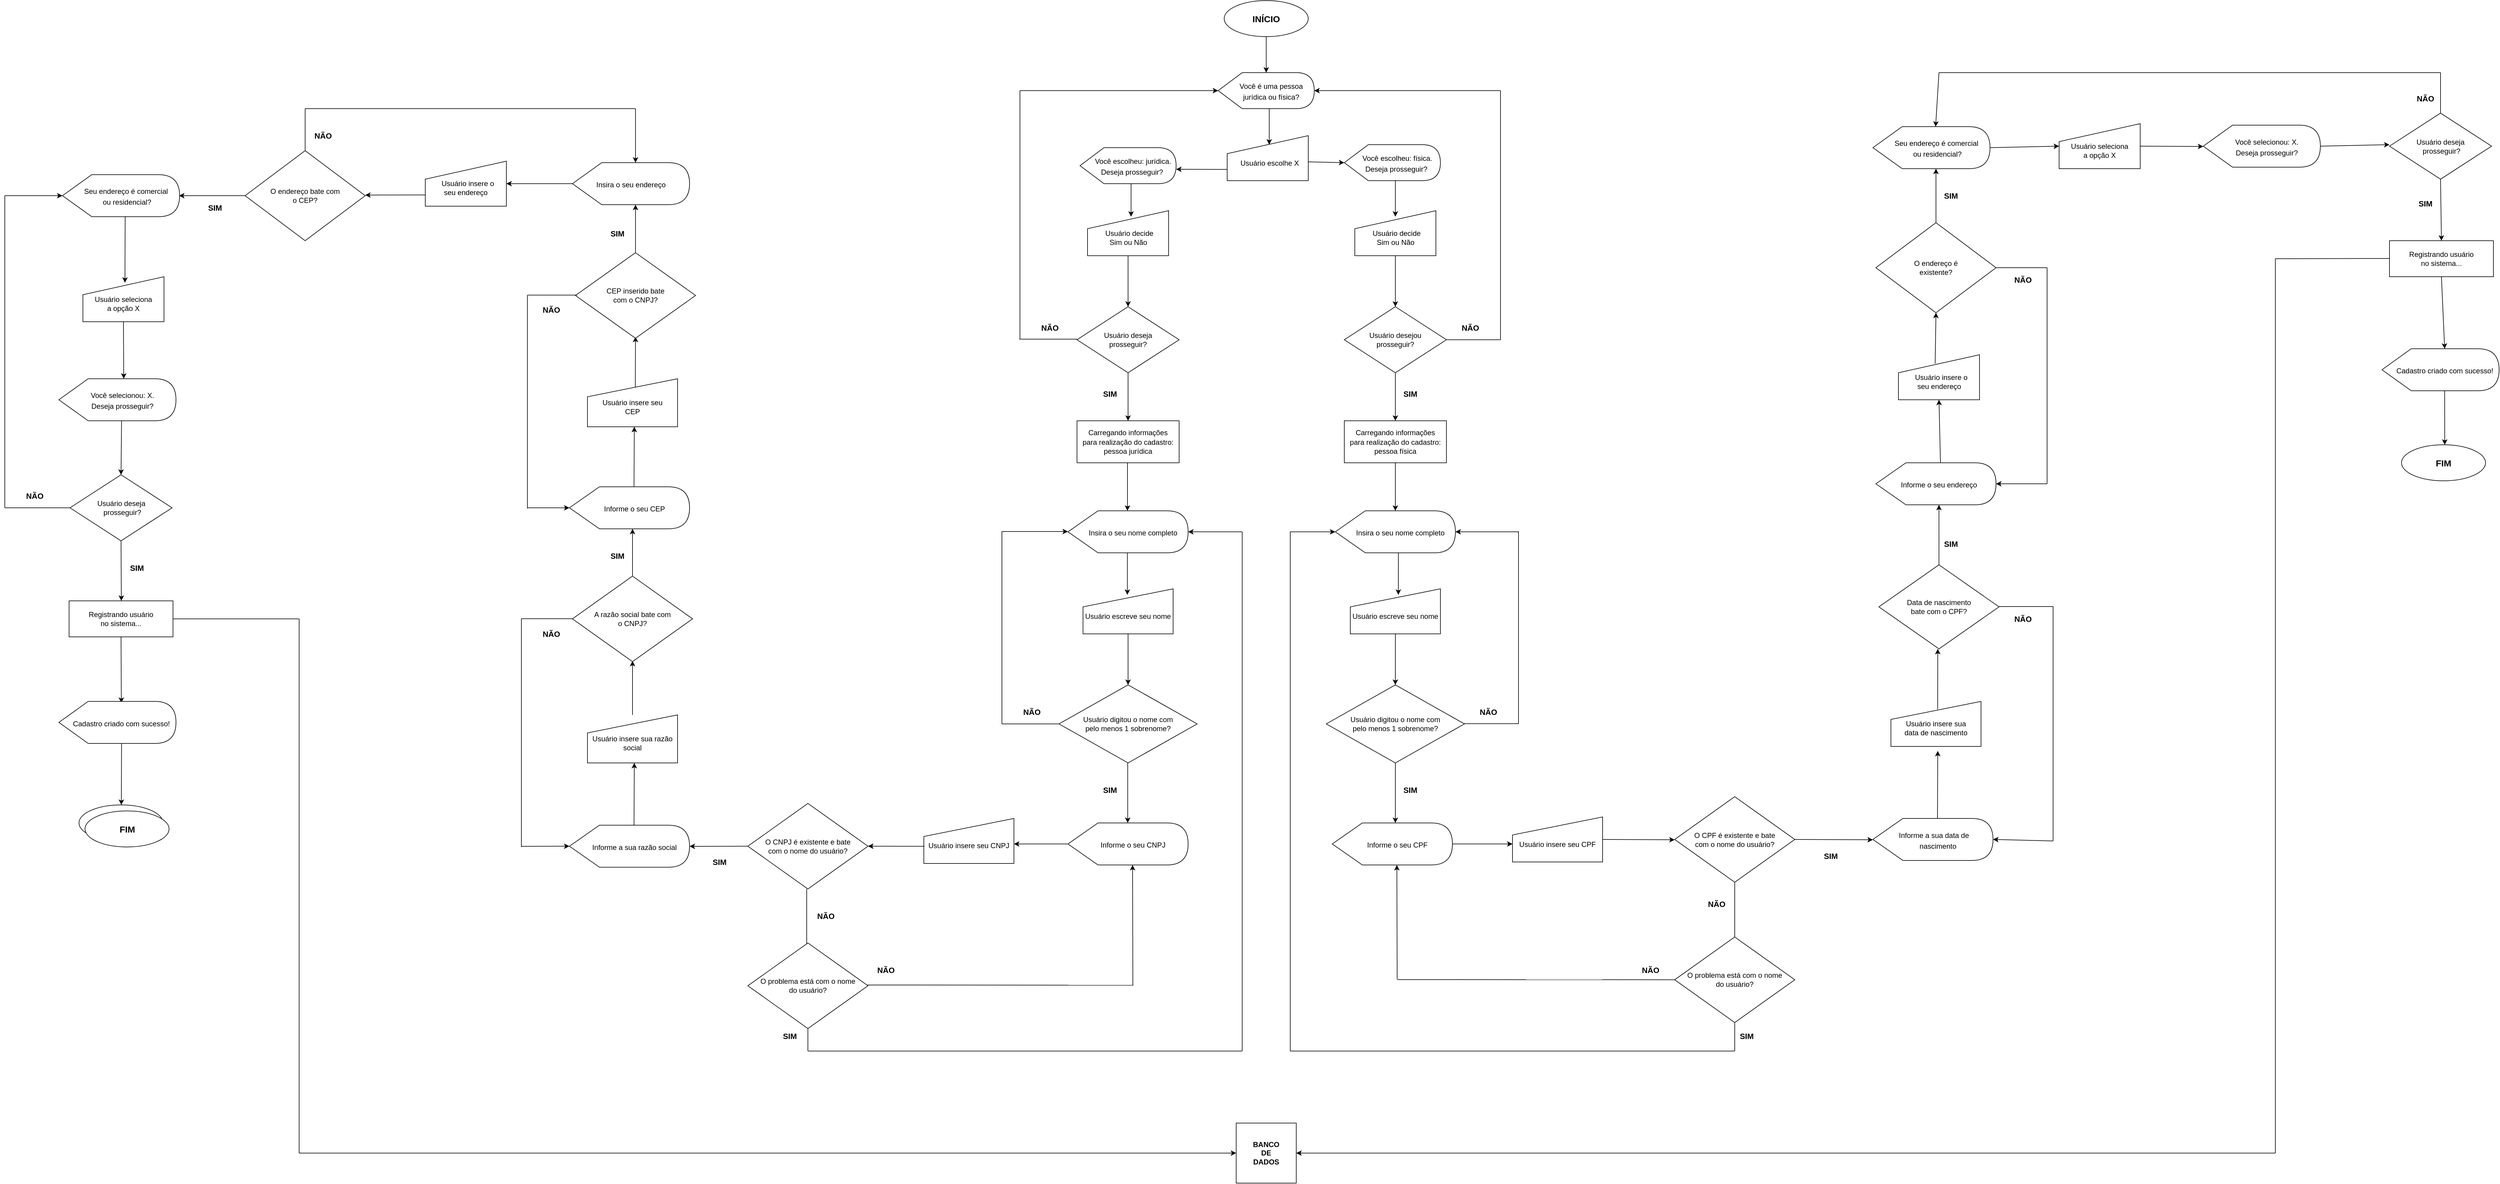 <mxfile version="15.6.8" type="github">
  <diagram id="XkIb_j8xa0R7AFq2mam2" name="Page-1">
    <mxGraphModel dx="6071" dy="2027" grid="1" gridSize="10" guides="1" tooltips="1" connect="1" arrows="1" fold="1" page="1" pageScale="1" pageWidth="827" pageHeight="1169" math="0" shadow="0">
      <root>
        <mxCell id="0" />
        <mxCell id="1" parent="0" />
        <mxCell id="r3lV4X0_ZvpxeNuVSfYO-1" value="&lt;font style=&quot;font-size: 15px&quot;&gt;&lt;b&gt;INÍCIO&lt;/b&gt;&lt;/font&gt;" style="ellipse;whiteSpace=wrap;html=1;fillColor=default;strokeColor=default;fontColor=default;" parent="1" vertex="1">
          <mxGeometry x="280" y="280" width="140" height="60" as="geometry" />
        </mxCell>
        <mxCell id="r3lV4X0_ZvpxeNuVSfYO-2" value="" style="endArrow=classic;html=1;rounded=0;fontSize=15;fontColor=default;exitX=0.5;exitY=1;exitDx=0;exitDy=0;strokeColor=default;labelBackgroundColor=default;" parent="1" source="r3lV4X0_ZvpxeNuVSfYO-1" edge="1">
          <mxGeometry width="50" height="50" relative="1" as="geometry">
            <mxPoint x="370" y="470" as="sourcePoint" />
            <mxPoint x="350" y="400" as="targetPoint" />
          </mxGeometry>
        </mxCell>
        <mxCell id="r3lV4X0_ZvpxeNuVSfYO-3" value="&lt;font style=&quot;font-size: 12px&quot;&gt;&amp;nbsp; &amp;nbsp; &amp;nbsp;Você é uma pessoa&lt;br&gt;&amp;nbsp; &amp;nbsp; &amp;nbsp;jurídica ou física?&lt;/font&gt;" style="shape=display;whiteSpace=wrap;html=1;fontSize=15;fontColor=default;strokeColor=default;fillColor=default;" parent="1" vertex="1">
          <mxGeometry x="270" y="400" width="160" height="60" as="geometry" />
        </mxCell>
        <mxCell id="r3lV4X0_ZvpxeNuVSfYO-4" value="" style="endArrow=classic;html=1;rounded=0;fontSize=15;fontColor=default;exitX=0;exitY=0;exitDx=85;exitDy=60;strokeColor=default;labelBackgroundColor=default;exitPerimeter=0;" parent="1" source="r3lV4X0_ZvpxeNuVSfYO-3" edge="1">
          <mxGeometry width="50" height="50" relative="1" as="geometry">
            <mxPoint x="360" y="350" as="sourcePoint" />
            <mxPoint x="355" y="520" as="targetPoint" />
          </mxGeometry>
        </mxCell>
        <mxCell id="r3lV4X0_ZvpxeNuVSfYO-5" value="&lt;br&gt;&amp;nbsp; Usuário escolhe X" style="shape=manualInput;whiteSpace=wrap;html=1;fontSize=12;fontColor=default;strokeColor=default;fillColor=default;" parent="1" vertex="1">
          <mxGeometry x="285" y="505" width="135" height="75" as="geometry" />
        </mxCell>
        <mxCell id="r3lV4X0_ZvpxeNuVSfYO-6" value="" style="endArrow=classic;html=1;rounded=0;labelBackgroundColor=default;fontSize=12;fontColor=default;strokeColor=default;exitX=1.001;exitY=0.582;exitDx=0;exitDy=0;exitPerimeter=0;" parent="1" source="r3lV4X0_ZvpxeNuVSfYO-5" edge="1">
          <mxGeometry width="50" height="50" relative="1" as="geometry">
            <mxPoint x="380" y="600" as="sourcePoint" />
            <mxPoint x="480" y="550" as="targetPoint" />
          </mxGeometry>
        </mxCell>
        <mxCell id="4LxbDe4i36ap6z6qhfDH-1" value="&lt;font style=&quot;font-size: 12px&quot;&gt;&amp;nbsp; &amp;nbsp; &amp;nbsp;Você escolheu: física.&lt;br&gt;&amp;nbsp; &amp;nbsp; Deseja prosseguir?&lt;/font&gt;" style="shape=display;whiteSpace=wrap;html=1;fontSize=15;fontColor=default;strokeColor=default;fillColor=default;" parent="1" vertex="1">
          <mxGeometry x="480" y="520" width="160" height="60" as="geometry" />
        </mxCell>
        <mxCell id="4LxbDe4i36ap6z6qhfDH-3" value="" style="endArrow=classic;html=1;rounded=0;labelBackgroundColor=default;fontSize=12;fontColor=default;strokeColor=default;exitX=0;exitY=0;exitDx=85;exitDy=60;exitPerimeter=0;" parent="1" source="4LxbDe4i36ap6z6qhfDH-1" edge="1">
          <mxGeometry width="50" height="50" relative="1" as="geometry">
            <mxPoint x="390" y="760" as="sourcePoint" />
            <mxPoint x="565" y="640" as="targetPoint" />
          </mxGeometry>
        </mxCell>
        <mxCell id="4LxbDe4i36ap6z6qhfDH-4" value="Usuário desejou&lt;br&gt;prosseguir?" style="rhombus;whiteSpace=wrap;html=1;fontSize=12;fontColor=default;strokeColor=default;fillColor=default;" parent="1" vertex="1">
          <mxGeometry x="480" y="790" width="170" height="110" as="geometry" />
        </mxCell>
        <mxCell id="4LxbDe4i36ap6z6qhfDH-8" value="" style="endArrow=none;html=1;rounded=0;labelBackgroundColor=default;fontSize=12;fontColor=default;strokeColor=default;" parent="1" edge="1">
          <mxGeometry width="50" height="50" relative="1" as="geometry">
            <mxPoint x="740" y="845" as="sourcePoint" />
            <mxPoint x="740" y="430" as="targetPoint" />
          </mxGeometry>
        </mxCell>
        <mxCell id="4LxbDe4i36ap6z6qhfDH-9" value="" style="endArrow=classic;html=1;rounded=0;labelBackgroundColor=default;fontSize=12;fontColor=default;strokeColor=default;entryX=1;entryY=0.5;entryDx=0;entryDy=0;entryPerimeter=0;" parent="1" target="r3lV4X0_ZvpxeNuVSfYO-3" edge="1">
          <mxGeometry width="50" height="50" relative="1" as="geometry">
            <mxPoint x="740" y="430" as="sourcePoint" />
            <mxPoint x="640" y="660" as="targetPoint" />
          </mxGeometry>
        </mxCell>
        <mxCell id="4LxbDe4i36ap6z6qhfDH-10" value="&lt;b&gt;&lt;font style=&quot;font-size: 13px&quot;&gt;NÃO&lt;/font&gt;&lt;/b&gt;" style="text;html=1;strokeColor=none;fillColor=none;align=center;verticalAlign=middle;whiteSpace=wrap;rounded=0;fontSize=12;fontColor=default;" parent="1" vertex="1">
          <mxGeometry x="660" y="800" width="60" height="50" as="geometry" />
        </mxCell>
        <mxCell id="4LxbDe4i36ap6z6qhfDH-12" value="&lt;b&gt;&lt;font style=&quot;font-size: 13px&quot;&gt;SIM&lt;/font&gt;&lt;/b&gt;" style="text;html=1;strokeColor=none;fillColor=none;align=center;verticalAlign=middle;whiteSpace=wrap;rounded=0;fontSize=12;fontColor=default;" parent="1" vertex="1">
          <mxGeometry x="560" y="910" width="60" height="50" as="geometry" />
        </mxCell>
        <mxCell id="4LxbDe4i36ap6z6qhfDH-13" value="&lt;font style=&quot;font-size: 12px&quot;&gt;Carregando informações&lt;br&gt;para realização do cadastro:&lt;br&gt;pessoa física&lt;/font&gt;" style="rounded=0;whiteSpace=wrap;html=1;fontSize=13;fontColor=default;strokeColor=default;fillColor=default;" parent="1" vertex="1">
          <mxGeometry x="480" y="980" width="170" height="70" as="geometry" />
        </mxCell>
        <mxCell id="4LxbDe4i36ap6z6qhfDH-15" value="&lt;span style=&quot;font-size: 12px&quot;&gt;&amp;nbsp; &amp;nbsp; &amp;nbsp;Insira o seu nome completo&lt;br&gt;&lt;/span&gt;" style="shape=display;whiteSpace=wrap;html=1;fontSize=15;fontColor=default;strokeColor=default;fillColor=default;" parent="1" vertex="1">
          <mxGeometry x="465" y="1130" width="200" height="70" as="geometry" />
        </mxCell>
        <mxCell id="4LxbDe4i36ap6z6qhfDH-17" value="&lt;br&gt;Usuário escreve seu nome" style="shape=manualInput;whiteSpace=wrap;html=1;fontSize=12;fontColor=default;strokeColor=default;fillColor=default;" parent="1" vertex="1">
          <mxGeometry x="490" y="1260" width="150" height="75" as="geometry" />
        </mxCell>
        <mxCell id="4LxbDe4i36ap6z6qhfDH-20" value="Usuário digitou o nome com&lt;br&gt;pelo menos 1 sobrenome?" style="rhombus;whiteSpace=wrap;html=1;fontSize=12;fontColor=default;strokeColor=default;fillColor=default;" parent="1" vertex="1">
          <mxGeometry x="450" y="1420" width="230" height="130" as="geometry" />
        </mxCell>
        <mxCell id="4LxbDe4i36ap6z6qhfDH-21" value="&lt;br&gt;&amp;nbsp; Usuário decide&amp;nbsp;&lt;br&gt;Sim ou Não" style="shape=manualInput;whiteSpace=wrap;html=1;fontSize=12;fontColor=default;strokeColor=default;fillColor=default;" parent="1" vertex="1">
          <mxGeometry x="497.5" y="630" width="135" height="75" as="geometry" />
        </mxCell>
        <mxCell id="4LxbDe4i36ap6z6qhfDH-22" value="" style="endArrow=classic;html=1;rounded=0;labelBackgroundColor=default;fontSize=12;fontColor=default;strokeColor=default;exitX=0.5;exitY=1;exitDx=0;exitDy=0;" parent="1" source="4LxbDe4i36ap6z6qhfDH-21" edge="1">
          <mxGeometry width="50" height="50" relative="1" as="geometry">
            <mxPoint x="470" y="770" as="sourcePoint" />
            <mxPoint x="565" y="790" as="targetPoint" />
          </mxGeometry>
        </mxCell>
        <mxCell id="4LxbDe4i36ap6z6qhfDH-23" value="" style="endArrow=none;html=1;rounded=0;labelBackgroundColor=default;fontSize=12;fontColor=default;strokeColor=default;entryX=1;entryY=0.5;entryDx=0;entryDy=0;" parent="1" target="4LxbDe4i36ap6z6qhfDH-4" edge="1">
          <mxGeometry width="50" height="50" relative="1" as="geometry">
            <mxPoint x="740" y="845" as="sourcePoint" />
            <mxPoint x="520" y="810" as="targetPoint" />
          </mxGeometry>
        </mxCell>
        <mxCell id="4LxbDe4i36ap6z6qhfDH-24" value="" style="endArrow=classic;html=1;rounded=0;labelBackgroundColor=default;fontSize=12;fontColor=default;strokeColor=default;exitX=0.5;exitY=1;exitDx=0;exitDy=0;" parent="1" source="4LxbDe4i36ap6z6qhfDH-4" edge="1">
          <mxGeometry width="50" height="50" relative="1" as="geometry">
            <mxPoint x="520" y="1020" as="sourcePoint" />
            <mxPoint x="565" y="980" as="targetPoint" />
          </mxGeometry>
        </mxCell>
        <mxCell id="4LxbDe4i36ap6z6qhfDH-25" value="" style="endArrow=classic;html=1;rounded=0;labelBackgroundColor=default;fontSize=12;fontColor=default;strokeColor=default;exitX=0.5;exitY=1;exitDx=0;exitDy=0;" parent="1" source="4LxbDe4i36ap6z6qhfDH-13" edge="1">
          <mxGeometry width="50" height="50" relative="1" as="geometry">
            <mxPoint x="520" y="1270" as="sourcePoint" />
            <mxPoint x="565" y="1130" as="targetPoint" />
          </mxGeometry>
        </mxCell>
        <mxCell id="4LxbDe4i36ap6z6qhfDH-27" value="" style="endArrow=classic;html=1;rounded=0;labelBackgroundColor=default;fontSize=12;fontColor=default;strokeColor=default;entryX=0.533;entryY=0.133;entryDx=0;entryDy=0;entryPerimeter=0;" parent="1" target="4LxbDe4i36ap6z6qhfDH-17" edge="1">
          <mxGeometry width="50" height="50" relative="1" as="geometry">
            <mxPoint x="570" y="1200" as="sourcePoint" />
            <mxPoint x="570" y="1220" as="targetPoint" />
          </mxGeometry>
        </mxCell>
        <mxCell id="4LxbDe4i36ap6z6qhfDH-28" value="" style="endArrow=classic;html=1;rounded=0;labelBackgroundColor=default;fontSize=12;fontColor=default;strokeColor=default;exitX=0.5;exitY=1;exitDx=0;exitDy=0;entryX=0.5;entryY=0;entryDx=0;entryDy=0;" parent="1" source="4LxbDe4i36ap6z6qhfDH-17" target="4LxbDe4i36ap6z6qhfDH-20" edge="1">
          <mxGeometry width="50" height="50" relative="1" as="geometry">
            <mxPoint x="520" y="1350" as="sourcePoint" />
            <mxPoint x="570" y="1300" as="targetPoint" />
          </mxGeometry>
        </mxCell>
        <mxCell id="4LxbDe4i36ap6z6qhfDH-29" value="" style="endArrow=none;html=1;rounded=0;labelBackgroundColor=default;fontSize=12;fontColor=default;strokeColor=default;entryX=1;entryY=0.5;entryDx=0;entryDy=0;" parent="1" edge="1">
          <mxGeometry width="50" height="50" relative="1" as="geometry">
            <mxPoint x="770" y="1484.58" as="sourcePoint" />
            <mxPoint x="680" y="1484.58" as="targetPoint" />
          </mxGeometry>
        </mxCell>
        <mxCell id="4LxbDe4i36ap6z6qhfDH-30" value="" style="endArrow=none;html=1;rounded=0;labelBackgroundColor=default;fontSize=12;fontColor=default;strokeColor=default;" parent="1" edge="1">
          <mxGeometry width="50" height="50" relative="1" as="geometry">
            <mxPoint x="770" y="1485" as="sourcePoint" />
            <mxPoint x="770" y="1164" as="targetPoint" />
          </mxGeometry>
        </mxCell>
        <mxCell id="4LxbDe4i36ap6z6qhfDH-31" value="" style="endArrow=classic;html=1;rounded=0;labelBackgroundColor=default;fontSize=12;fontColor=default;strokeColor=default;entryX=1;entryY=0.5;entryDx=0;entryDy=0;entryPerimeter=0;" parent="1" target="4LxbDe4i36ap6z6qhfDH-15" edge="1">
          <mxGeometry width="50" height="50" relative="1" as="geometry">
            <mxPoint x="770" y="1165" as="sourcePoint" />
            <mxPoint x="660" y="1200" as="targetPoint" />
          </mxGeometry>
        </mxCell>
        <mxCell id="4LxbDe4i36ap6z6qhfDH-32" value="&lt;b&gt;&lt;font style=&quot;font-size: 13px&quot;&gt;NÃO&lt;/font&gt;&lt;/b&gt;" style="text;html=1;strokeColor=none;fillColor=none;align=center;verticalAlign=middle;whiteSpace=wrap;rounded=0;fontSize=12;fontColor=default;" parent="1" vertex="1">
          <mxGeometry x="690" y="1440" width="60" height="50" as="geometry" />
        </mxCell>
        <mxCell id="4LxbDe4i36ap6z6qhfDH-35" value="" style="endArrow=classic;html=1;rounded=0;labelBackgroundColor=default;fontSize=12;fontColor=default;strokeColor=default;exitX=0.5;exitY=1;exitDx=0;exitDy=0;" parent="1" source="4LxbDe4i36ap6z6qhfDH-20" edge="1">
          <mxGeometry width="50" height="50" relative="1" as="geometry">
            <mxPoint x="580" y="1640" as="sourcePoint" />
            <mxPoint x="565" y="1650" as="targetPoint" />
          </mxGeometry>
        </mxCell>
        <mxCell id="4LxbDe4i36ap6z6qhfDH-36" value="&lt;b&gt;&lt;font style=&quot;font-size: 13px&quot;&gt;SIM&lt;/font&gt;&lt;/b&gt;" style="text;html=1;strokeColor=none;fillColor=none;align=center;verticalAlign=middle;whiteSpace=wrap;rounded=0;fontSize=12;fontColor=default;" parent="1" vertex="1">
          <mxGeometry x="560" y="1570" width="60" height="50" as="geometry" />
        </mxCell>
        <mxCell id="Q27JF3JxCt5SvReetzhR-1" value="" style="endArrow=classic;html=1;rounded=0;strokeColor=default;labelBackgroundColor=default;fontColor=default;exitX=0;exitY=0.75;exitDx=0;exitDy=0;" parent="1" source="r3lV4X0_ZvpxeNuVSfYO-5" edge="1">
          <mxGeometry width="50" height="50" relative="1" as="geometry">
            <mxPoint x="270" y="660" as="sourcePoint" />
            <mxPoint x="200" y="561" as="targetPoint" />
          </mxGeometry>
        </mxCell>
        <mxCell id="Q27JF3JxCt5SvReetzhR-2" value="&lt;font style=&quot;font-size: 12px&quot;&gt;&amp;nbsp; &amp;nbsp; &amp;nbsp;Você escolheu: jurídica.&lt;br&gt;&amp;nbsp; &amp;nbsp; Deseja prosseguir?&lt;/font&gt;" style="shape=display;whiteSpace=wrap;html=1;fontSize=15;fontColor=default;strokeColor=default;fillColor=default;" parent="1" vertex="1">
          <mxGeometry x="40" y="525" width="160" height="60" as="geometry" />
        </mxCell>
        <mxCell id="Q27JF3JxCt5SvReetzhR-3" value="" style="endArrow=classic;html=1;rounded=0;labelBackgroundColor=default;fontColor=default;strokeColor=default;exitX=0;exitY=0;exitDx=85;exitDy=60;exitPerimeter=0;" parent="1" source="Q27JF3JxCt5SvReetzhR-2" edge="1">
          <mxGeometry width="50" height="50" relative="1" as="geometry">
            <mxPoint x="190" y="740" as="sourcePoint" />
            <mxPoint x="125" y="640" as="targetPoint" />
          </mxGeometry>
        </mxCell>
        <mxCell id="Q27JF3JxCt5SvReetzhR-4" value="&lt;br&gt;&amp;nbsp; Usuário decide&amp;nbsp;&lt;br&gt;Sim ou Não" style="shape=manualInput;whiteSpace=wrap;html=1;fontSize=12;fontColor=default;strokeColor=default;fillColor=default;" parent="1" vertex="1">
          <mxGeometry x="52.5" y="630" width="135" height="75" as="geometry" />
        </mxCell>
        <mxCell id="Q27JF3JxCt5SvReetzhR-5" value="" style="endArrow=classic;html=1;rounded=0;labelBackgroundColor=default;fontColor=default;strokeColor=default;exitX=0.5;exitY=1;exitDx=0;exitDy=0;" parent="1" source="Q27JF3JxCt5SvReetzhR-4" edge="1">
          <mxGeometry width="50" height="50" relative="1" as="geometry">
            <mxPoint x="210" y="840" as="sourcePoint" />
            <mxPoint x="120" y="790" as="targetPoint" />
          </mxGeometry>
        </mxCell>
        <mxCell id="Q27JF3JxCt5SvReetzhR-6" value="Usuário deseja&lt;br&gt;prosseguir?" style="rhombus;whiteSpace=wrap;html=1;fontSize=12;fontColor=default;strokeColor=default;fillColor=default;" parent="1" vertex="1">
          <mxGeometry x="35" y="790" width="170" height="110" as="geometry" />
        </mxCell>
        <mxCell id="Q27JF3JxCt5SvReetzhR-7" value="" style="endArrow=none;html=1;rounded=0;labelBackgroundColor=default;fontSize=12;fontColor=default;strokeColor=default;entryX=1;entryY=0.5;entryDx=0;entryDy=0;" parent="1" edge="1">
          <mxGeometry width="50" height="50" relative="1" as="geometry">
            <mxPoint x="35" y="844" as="sourcePoint" />
            <mxPoint x="-61" y="844" as="targetPoint" />
          </mxGeometry>
        </mxCell>
        <mxCell id="Q27JF3JxCt5SvReetzhR-8" value="" style="endArrow=none;html=1;rounded=0;labelBackgroundColor=default;fontSize=12;fontColor=default;strokeColor=default;" parent="1" edge="1">
          <mxGeometry width="50" height="50" relative="1" as="geometry">
            <mxPoint x="-60" y="844" as="sourcePoint" />
            <mxPoint x="-60" y="430" as="targetPoint" />
          </mxGeometry>
        </mxCell>
        <mxCell id="Q27JF3JxCt5SvReetzhR-9" value="" style="endArrow=classic;html=1;rounded=0;labelBackgroundColor=default;fontSize=12;fontColor=default;strokeColor=default;entryX=0;entryY=0.5;entryDx=0;entryDy=0;entryPerimeter=0;" parent="1" target="r3lV4X0_ZvpxeNuVSfYO-3" edge="1">
          <mxGeometry width="50" height="50" relative="1" as="geometry">
            <mxPoint x="-60" y="430" as="sourcePoint" />
            <mxPoint x="-370" y="430" as="targetPoint" />
          </mxGeometry>
        </mxCell>
        <mxCell id="Q27JF3JxCt5SvReetzhR-10" value="&lt;b&gt;&lt;font style=&quot;font-size: 13px&quot;&gt;NÃO&lt;/font&gt;&lt;/b&gt;" style="text;html=1;strokeColor=none;fillColor=none;align=center;verticalAlign=middle;whiteSpace=wrap;rounded=0;fontSize=12;fontColor=default;" parent="1" vertex="1">
          <mxGeometry x="-40" y="800" width="60" height="50" as="geometry" />
        </mxCell>
        <mxCell id="Q27JF3JxCt5SvReetzhR-11" value="&lt;font style=&quot;font-size: 12px&quot;&gt;Carregando informações&lt;br&gt;para realização do cadastro:&lt;br&gt;pessoa jurídica&lt;/font&gt;" style="rounded=0;whiteSpace=wrap;html=1;fontSize=13;fontColor=default;strokeColor=default;fillColor=default;" parent="1" vertex="1">
          <mxGeometry x="35" y="980" width="170" height="70" as="geometry" />
        </mxCell>
        <mxCell id="Q27JF3JxCt5SvReetzhR-12" value="&lt;b&gt;&lt;font style=&quot;font-size: 13px&quot;&gt;SIM&lt;/font&gt;&lt;/b&gt;" style="text;html=1;strokeColor=none;fillColor=none;align=center;verticalAlign=middle;whiteSpace=wrap;rounded=0;fontSize=12;fontColor=default;" parent="1" vertex="1">
          <mxGeometry x="60" y="910" width="60" height="50" as="geometry" />
        </mxCell>
        <mxCell id="Q27JF3JxCt5SvReetzhR-13" value="" style="endArrow=classic;html=1;rounded=0;labelBackgroundColor=default;fontColor=default;strokeColor=default;exitX=0.5;exitY=1;exitDx=0;exitDy=0;entryX=0.5;entryY=0;entryDx=0;entryDy=0;" parent="1" source="Q27JF3JxCt5SvReetzhR-6" target="Q27JF3JxCt5SvReetzhR-11" edge="1">
          <mxGeometry width="50" height="50" relative="1" as="geometry">
            <mxPoint x="300" y="1080" as="sourcePoint" />
            <mxPoint x="350" y="1030" as="targetPoint" />
          </mxGeometry>
        </mxCell>
        <mxCell id="Q27JF3JxCt5SvReetzhR-14" value="" style="endArrow=classic;html=1;rounded=0;labelBackgroundColor=default;fontSize=12;fontColor=default;strokeColor=default;exitX=0.5;exitY=1;exitDx=0;exitDy=0;" parent="1" edge="1">
          <mxGeometry width="50" height="50" relative="1" as="geometry">
            <mxPoint x="119" y="1050" as="sourcePoint" />
            <mxPoint x="119" y="1130" as="targetPoint" />
          </mxGeometry>
        </mxCell>
        <mxCell id="Q27JF3JxCt5SvReetzhR-15" value="&lt;span style=&quot;font-size: 12px&quot;&gt;&amp;nbsp; &amp;nbsp; &amp;nbsp;Insira o seu nome completo&lt;br&gt;&lt;/span&gt;" style="shape=display;whiteSpace=wrap;html=1;fontSize=15;fontColor=default;strokeColor=default;fillColor=default;" parent="1" vertex="1">
          <mxGeometry x="20" y="1130" width="200" height="70" as="geometry" />
        </mxCell>
        <mxCell id="Q27JF3JxCt5SvReetzhR-16" value="" style="endArrow=classic;html=1;rounded=0;labelBackgroundColor=default;fontSize=12;fontColor=default;strokeColor=default;entryX=0.533;entryY=0.133;entryDx=0;entryDy=0;entryPerimeter=0;" parent="1" edge="1">
          <mxGeometry width="50" height="50" relative="1" as="geometry">
            <mxPoint x="118.87" y="1200" as="sourcePoint" />
            <mxPoint x="118.82" y="1269.975" as="targetPoint" />
          </mxGeometry>
        </mxCell>
        <mxCell id="Q27JF3JxCt5SvReetzhR-17" value="&lt;br&gt;Usuário escreve seu nome" style="shape=manualInput;whiteSpace=wrap;html=1;fontSize=12;fontColor=default;strokeColor=default;fillColor=default;" parent="1" vertex="1">
          <mxGeometry x="45" y="1260" width="150" height="75" as="geometry" />
        </mxCell>
        <mxCell id="Q27JF3JxCt5SvReetzhR-18" value="" style="endArrow=classic;html=1;rounded=0;labelBackgroundColor=default;fontSize=12;fontColor=default;strokeColor=default;exitX=0.5;exitY=1;exitDx=0;exitDy=0;entryX=0.5;entryY=0;entryDx=0;entryDy=0;" parent="1" edge="1">
          <mxGeometry width="50" height="50" relative="1" as="geometry">
            <mxPoint x="120" y="1335" as="sourcePoint" />
            <mxPoint x="120" y="1420" as="targetPoint" />
          </mxGeometry>
        </mxCell>
        <mxCell id="Q27JF3JxCt5SvReetzhR-19" value="Usuário digitou o nome com&lt;br&gt;pelo menos 1 sobrenome?" style="rhombus;whiteSpace=wrap;html=1;fontSize=12;fontColor=default;strokeColor=default;fillColor=default;" parent="1" vertex="1">
          <mxGeometry x="5" y="1420" width="230" height="130" as="geometry" />
        </mxCell>
        <mxCell id="Q27JF3JxCt5SvReetzhR-20" value="" style="endArrow=none;html=1;rounded=0;labelBackgroundColor=default;fontSize=12;fontColor=default;strokeColor=default;entryX=1;entryY=0.5;entryDx=0;entryDy=0;" parent="1" edge="1">
          <mxGeometry width="50" height="50" relative="1" as="geometry">
            <mxPoint x="5" y="1485" as="sourcePoint" />
            <mxPoint x="-90" y="1485" as="targetPoint" />
          </mxGeometry>
        </mxCell>
        <mxCell id="Q27JF3JxCt5SvReetzhR-21" value="" style="endArrow=none;html=1;rounded=0;labelBackgroundColor=default;fontSize=12;fontColor=default;strokeColor=default;" parent="1" edge="1">
          <mxGeometry width="50" height="50" relative="1" as="geometry">
            <mxPoint x="-90" y="1485" as="sourcePoint" />
            <mxPoint x="-90" y="1164" as="targetPoint" />
          </mxGeometry>
        </mxCell>
        <mxCell id="Q27JF3JxCt5SvReetzhR-22" value="" style="endArrow=classic;html=1;rounded=0;labelBackgroundColor=default;fontSize=12;fontColor=default;strokeColor=default;entryX=1;entryY=0.5;entryDx=0;entryDy=0;entryPerimeter=0;" parent="1" edge="1">
          <mxGeometry width="50" height="50" relative="1" as="geometry">
            <mxPoint x="-90" y="1164.5" as="sourcePoint" />
            <mxPoint x="20" y="1164.5" as="targetPoint" />
          </mxGeometry>
        </mxCell>
        <mxCell id="Q27JF3JxCt5SvReetzhR-23" value="&lt;b&gt;&lt;font style=&quot;font-size: 13px&quot;&gt;NÃO&lt;/font&gt;&lt;/b&gt;" style="text;html=1;strokeColor=none;fillColor=none;align=center;verticalAlign=middle;whiteSpace=wrap;rounded=0;fontSize=12;fontColor=default;" parent="1" vertex="1">
          <mxGeometry x="-70" y="1440" width="60" height="50" as="geometry" />
        </mxCell>
        <mxCell id="Q27JF3JxCt5SvReetzhR-24" value="&lt;span style=&quot;font-size: 12px&quot;&gt;&amp;nbsp; &amp;nbsp; &amp;nbsp;Informe o seu CPF&lt;br&gt;&lt;/span&gt;" style="shape=display;whiteSpace=wrap;html=1;fontSize=15;fontColor=default;strokeColor=default;fillColor=default;" parent="1" vertex="1">
          <mxGeometry x="460" y="1650" width="200" height="70" as="geometry" />
        </mxCell>
        <mxCell id="Q27JF3JxCt5SvReetzhR-25" value="" style="endArrow=classic;html=1;rounded=0;labelBackgroundColor=default;fontSize=12;fontColor=default;strokeColor=default;exitX=0.5;exitY=1;exitDx=0;exitDy=0;" parent="1" edge="1">
          <mxGeometry width="50" height="50" relative="1" as="geometry">
            <mxPoint x="119.41" y="1550" as="sourcePoint" />
            <mxPoint x="119.41" y="1650" as="targetPoint" />
          </mxGeometry>
        </mxCell>
        <mxCell id="Q27JF3JxCt5SvReetzhR-26" value="&lt;span style=&quot;font-size: 12px&quot;&gt;&amp;nbsp; &amp;nbsp; &amp;nbsp;Informe o seu CNPJ&lt;br&gt;&lt;/span&gt;" style="shape=display;whiteSpace=wrap;html=1;fontSize=15;fontColor=default;strokeColor=default;fillColor=default;" parent="1" vertex="1">
          <mxGeometry x="20" y="1650" width="200" height="70" as="geometry" />
        </mxCell>
        <mxCell id="Q27JF3JxCt5SvReetzhR-27" value="&lt;b&gt;&lt;font style=&quot;font-size: 13px&quot;&gt;SIM&lt;/font&gt;&lt;/b&gt;" style="text;html=1;strokeColor=none;fillColor=none;align=center;verticalAlign=middle;whiteSpace=wrap;rounded=0;fontSize=12;fontColor=default;" parent="1" vertex="1">
          <mxGeometry x="60" y="1570" width="60" height="50" as="geometry" />
        </mxCell>
        <mxCell id="Q27JF3JxCt5SvReetzhR-28" value="&lt;br&gt;Usuário insere seu CPF" style="shape=manualInput;whiteSpace=wrap;html=1;fontSize=12;fontColor=default;strokeColor=default;fillColor=default;" parent="1" vertex="1">
          <mxGeometry x="760" y="1640" width="150" height="75" as="geometry" />
        </mxCell>
        <mxCell id="Q27JF3JxCt5SvReetzhR-29" value="" style="endArrow=classic;html=1;rounded=0;labelBackgroundColor=default;fontColor=default;strokeColor=default;exitX=1;exitY=0.5;exitDx=0;exitDy=0;exitPerimeter=0;" parent="1" source="Q27JF3JxCt5SvReetzhR-24" edge="1">
          <mxGeometry width="50" height="50" relative="1" as="geometry">
            <mxPoint x="640" y="1640" as="sourcePoint" />
            <mxPoint x="760" y="1685" as="targetPoint" />
          </mxGeometry>
        </mxCell>
        <mxCell id="Q27JF3JxCt5SvReetzhR-30" value="" style="endArrow=classic;html=1;rounded=0;labelBackgroundColor=default;fontColor=default;strokeColor=default;exitX=1;exitY=0.5;exitDx=0;exitDy=0;" parent="1" source="Q27JF3JxCt5SvReetzhR-28" edge="1">
          <mxGeometry width="50" height="50" relative="1" as="geometry">
            <mxPoint x="1030" y="1740" as="sourcePoint" />
            <mxPoint x="1030" y="1678" as="targetPoint" />
          </mxGeometry>
        </mxCell>
        <mxCell id="Q27JF3JxCt5SvReetzhR-31" value="O CPF é existente e bate&lt;br&gt;com o nome do usuário?" style="rhombus;whiteSpace=wrap;html=1;fontSize=12;fontColor=default;strokeColor=default;fillColor=default;" parent="1" vertex="1">
          <mxGeometry x="1030" y="1606.25" width="200" height="142.5" as="geometry" />
        </mxCell>
        <mxCell id="Q27JF3JxCt5SvReetzhR-33" value="" style="endArrow=none;html=1;rounded=0;labelBackgroundColor=default;fontColor=default;strokeColor=default;entryX=0.5;entryY=1;entryDx=0;entryDy=0;" parent="1" target="Q27JF3JxCt5SvReetzhR-31" edge="1">
          <mxGeometry width="50" height="50" relative="1" as="geometry">
            <mxPoint x="1130" y="1840" as="sourcePoint" />
            <mxPoint x="1060" y="1710" as="targetPoint" />
          </mxGeometry>
        </mxCell>
        <mxCell id="Q27JF3JxCt5SvReetzhR-37" value="&lt;b&gt;&lt;font style=&quot;font-size: 13px&quot;&gt;NÃO&lt;/font&gt;&lt;/b&gt;" style="text;html=1;strokeColor=none;fillColor=none;align=center;verticalAlign=middle;whiteSpace=wrap;rounded=0;fontSize=12;fontColor=default;" parent="1" vertex="1">
          <mxGeometry x="1070" y="1760" width="60" height="50" as="geometry" />
        </mxCell>
        <mxCell id="dxC7K1SbkdjEeobntXDX-1" value="" style="endArrow=classic;html=1;rounded=0;exitX=1;exitY=0.5;exitDx=0;exitDy=0;strokeColor=default;labelBackgroundColor=default;fontColor=default;" parent="1" source="Q27JF3JxCt5SvReetzhR-31" edge="1">
          <mxGeometry width="50" height="50" relative="1" as="geometry">
            <mxPoint x="1280" y="1680" as="sourcePoint" />
            <mxPoint x="1360" y="1678" as="targetPoint" />
          </mxGeometry>
        </mxCell>
        <mxCell id="dxC7K1SbkdjEeobntXDX-2" value="&lt;b&gt;&lt;font style=&quot;font-size: 13px&quot;&gt;SIM&lt;/font&gt;&lt;/b&gt;" style="text;html=1;strokeColor=none;fillColor=none;align=center;verticalAlign=middle;whiteSpace=wrap;rounded=0;fontSize=12;fontColor=default;" parent="1" vertex="1">
          <mxGeometry x="1260" y="1680" width="60" height="50" as="geometry" />
        </mxCell>
        <mxCell id="dxC7K1SbkdjEeobntXDX-3" value="&lt;span style=&quot;font-size: 12px&quot;&gt;&amp;nbsp; &amp;nbsp; &amp;nbsp; &amp;nbsp; &amp;nbsp; &amp;nbsp; Informe a sua data de&amp;nbsp; &amp;nbsp; &amp;nbsp; &amp;nbsp; &amp;nbsp; &amp;nbsp; &amp;nbsp; &amp;nbsp; &amp;nbsp;nascimento&lt;br&gt;&lt;/span&gt;" style="shape=display;whiteSpace=wrap;html=1;fontSize=15;fontColor=default;strokeColor=default;fillColor=default;" parent="1" vertex="1">
          <mxGeometry x="1360" y="1642.5" width="200" height="70" as="geometry" />
        </mxCell>
        <mxCell id="dxC7K1SbkdjEeobntXDX-4" value="" style="endArrow=classic;html=1;rounded=0;labelBackgroundColor=default;fontColor=default;strokeColor=default;exitX=0;exitY=0;exitDx=107.5;exitDy=0;exitPerimeter=0;" parent="1" source="dxC7K1SbkdjEeobntXDX-3" edge="1">
          <mxGeometry width="50" height="50" relative="1" as="geometry">
            <mxPoint x="1300" y="1640" as="sourcePoint" />
            <mxPoint x="1468" y="1530" as="targetPoint" />
          </mxGeometry>
        </mxCell>
        <mxCell id="dxC7K1SbkdjEeobntXDX-5" value="&lt;br&gt;Usuário insere sua&lt;br&gt;data de nascimento" style="shape=manualInput;whiteSpace=wrap;html=1;fontSize=12;fontColor=default;strokeColor=default;fillColor=default;" parent="1" vertex="1">
          <mxGeometry x="1390" y="1447.5" width="150" height="75" as="geometry" />
        </mxCell>
        <mxCell id="dxC7K1SbkdjEeobntXDX-6" value="" style="endArrow=classic;html=1;rounded=0;labelBackgroundColor=default;fontColor=default;strokeColor=default;exitX=0.519;exitY=0.175;exitDx=0;exitDy=0;exitPerimeter=0;" parent="1" source="dxC7K1SbkdjEeobntXDX-5" edge="1">
          <mxGeometry width="50" height="50" relative="1" as="geometry">
            <mxPoint x="1280" y="1550" as="sourcePoint" />
            <mxPoint x="1468" y="1360" as="targetPoint" />
          </mxGeometry>
        </mxCell>
        <mxCell id="dxC7K1SbkdjEeobntXDX-7" value="Data de nascimento&lt;br&gt;bate com o CPF?" style="rhombus;whiteSpace=wrap;html=1;fontSize=12;fontColor=default;strokeColor=default;fillColor=default;" parent="1" vertex="1">
          <mxGeometry x="1370" y="1220" width="200" height="140" as="geometry" />
        </mxCell>
        <mxCell id="dxC7K1SbkdjEeobntXDX-8" value="" style="endArrow=none;html=1;rounded=0;labelBackgroundColor=default;fontSize=12;fontColor=default;strokeColor=default;entryX=1;entryY=0.5;entryDx=0;entryDy=0;" parent="1" edge="1">
          <mxGeometry width="50" height="50" relative="1" as="geometry">
            <mxPoint x="1660" y="1289.5" as="sourcePoint" />
            <mxPoint x="1570" y="1289.5" as="targetPoint" />
          </mxGeometry>
        </mxCell>
        <mxCell id="dxC7K1SbkdjEeobntXDX-9" value="" style="endArrow=none;html=1;rounded=0;labelBackgroundColor=default;fontSize=12;fontColor=default;strokeColor=default;" parent="1" edge="1">
          <mxGeometry width="50" height="50" relative="1" as="geometry">
            <mxPoint x="1660" y="1680" as="sourcePoint" />
            <mxPoint x="1660" y="1289" as="targetPoint" />
          </mxGeometry>
        </mxCell>
        <mxCell id="dxC7K1SbkdjEeobntXDX-10" value="" style="endArrow=classic;html=1;rounded=0;labelBackgroundColor=default;fontColor=default;strokeColor=default;entryX=1;entryY=0.5;entryDx=0;entryDy=0;entryPerimeter=0;" parent="1" target="dxC7K1SbkdjEeobntXDX-3" edge="1">
          <mxGeometry width="50" height="50" relative="1" as="geometry">
            <mxPoint x="1660" y="1680" as="sourcePoint" />
            <mxPoint x="1610" y="1620" as="targetPoint" />
          </mxGeometry>
        </mxCell>
        <mxCell id="dxC7K1SbkdjEeobntXDX-12" value="&lt;b&gt;&lt;font style=&quot;font-size: 13px&quot;&gt;NÃO&lt;/font&gt;&lt;/b&gt;" style="text;html=1;strokeColor=none;fillColor=none;align=center;verticalAlign=middle;whiteSpace=wrap;rounded=0;fontSize=12;fontColor=default;" parent="1" vertex="1">
          <mxGeometry x="1580" y="1285" width="60" height="50" as="geometry" />
        </mxCell>
        <mxCell id="dxC7K1SbkdjEeobntXDX-13" value="" style="endArrow=classic;html=1;rounded=0;labelBackgroundColor=default;fontColor=default;strokeColor=default;exitX=0.5;exitY=0;exitDx=0;exitDy=0;" parent="1" source="dxC7K1SbkdjEeobntXDX-7" edge="1">
          <mxGeometry width="50" height="50" relative="1" as="geometry">
            <mxPoint x="1440" y="1400" as="sourcePoint" />
            <mxPoint x="1470" y="1120" as="targetPoint" />
          </mxGeometry>
        </mxCell>
        <mxCell id="dxC7K1SbkdjEeobntXDX-14" value="&lt;span style=&quot;font-size: 12px&quot;&gt;&amp;nbsp; &amp;nbsp;Informe o seu endereço&lt;br&gt;&lt;/span&gt;" style="shape=display;whiteSpace=wrap;html=1;fontSize=15;fontColor=default;strokeColor=default;fillColor=default;" parent="1" vertex="1">
          <mxGeometry x="1365" y="1050" width="200" height="70" as="geometry" />
        </mxCell>
        <mxCell id="dxC7K1SbkdjEeobntXDX-15" value="&lt;b&gt;&lt;font style=&quot;font-size: 13px&quot;&gt;SIM&lt;/font&gt;&lt;/b&gt;" style="text;html=1;strokeColor=none;fillColor=none;align=center;verticalAlign=middle;whiteSpace=wrap;rounded=0;fontSize=12;fontColor=default;" parent="1" vertex="1">
          <mxGeometry x="1460" y="1160" width="60" height="50" as="geometry" />
        </mxCell>
        <mxCell id="5fjQBzU2qIRpbA83OVqV-2" value="" style="endArrow=classic;html=1;rounded=0;labelBackgroundColor=default;fontColor=default;strokeColor=default;exitX=0;exitY=0.5;exitDx=0;exitDy=0;exitPerimeter=0;" parent="1" source="Q27JF3JxCt5SvReetzhR-26" edge="1">
          <mxGeometry width="50" height="50" relative="1" as="geometry">
            <mxPoint x="-140" y="1680" as="sourcePoint" />
            <mxPoint x="-70" y="1685" as="targetPoint" />
          </mxGeometry>
        </mxCell>
        <mxCell id="5fjQBzU2qIRpbA83OVqV-3" value="&lt;br&gt;Usuário insere seu CNPJ" style="shape=manualInput;whiteSpace=wrap;html=1;fontSize=12;fontColor=default;strokeColor=default;fillColor=default;" parent="1" vertex="1">
          <mxGeometry x="-220" y="1642.5" width="150" height="75" as="geometry" />
        </mxCell>
        <mxCell id="5fjQBzU2qIRpbA83OVqV-5" value="O CNPJ é existente e bate&lt;br&gt;com o nome do usuário?" style="rhombus;whiteSpace=wrap;html=1;fontSize=12;fontColor=default;strokeColor=default;fillColor=default;" parent="1" vertex="1">
          <mxGeometry x="-513" y="1617.5" width="200" height="142.5" as="geometry" />
        </mxCell>
        <mxCell id="5fjQBzU2qIRpbA83OVqV-6" value="" style="endArrow=classic;html=1;rounded=0;labelBackgroundColor=default;fontColor=default;strokeColor=default;entryX=1;entryY=0.5;entryDx=0;entryDy=0;exitX=0.006;exitY=0.618;exitDx=0;exitDy=0;exitPerimeter=0;" parent="1" source="5fjQBzU2qIRpbA83OVqV-3" target="5fjQBzU2qIRpbA83OVqV-5" edge="1">
          <mxGeometry width="50" height="50" relative="1" as="geometry">
            <mxPoint x="-110" y="1730" as="sourcePoint" />
            <mxPoint x="-60" y="1680" as="targetPoint" />
          </mxGeometry>
        </mxCell>
        <mxCell id="5fjQBzU2qIRpbA83OVqV-9" value="" style="endArrow=classic;html=1;rounded=0;labelBackgroundColor=default;fontColor=default;strokeColor=default;exitX=0;exitY=0.5;exitDx=0;exitDy=0;" parent="1" source="5fjQBzU2qIRpbA83OVqV-5" edge="1">
          <mxGeometry width="50" height="50" relative="1" as="geometry">
            <mxPoint x="-370" y="1730" as="sourcePoint" />
            <mxPoint x="-610" y="1689" as="targetPoint" />
          </mxGeometry>
        </mxCell>
        <mxCell id="5fjQBzU2qIRpbA83OVqV-10" value="&lt;span style=&quot;font-size: 12px&quot;&gt;&amp;nbsp; &amp;nbsp; &amp;nbsp;Informe a sua razão social&lt;br&gt;&lt;/span&gt;" style="shape=display;whiteSpace=wrap;html=1;fontSize=15;fontColor=default;strokeColor=default;fillColor=default;" parent="1" vertex="1">
          <mxGeometry x="-810" y="1653.75" width="200" height="70" as="geometry" />
        </mxCell>
        <mxCell id="5fjQBzU2qIRpbA83OVqV-11" value="" style="endArrow=classic;html=1;rounded=0;labelBackgroundColor=default;fontColor=default;strokeColor=default;exitX=0;exitY=0;exitDx=107.5;exitDy=0;exitPerimeter=0;" parent="1" source="5fjQBzU2qIRpbA83OVqV-10" edge="1">
          <mxGeometry width="50" height="50" relative="1" as="geometry">
            <mxPoint x="-500" y="1650" as="sourcePoint" />
            <mxPoint x="-702" y="1550" as="targetPoint" />
          </mxGeometry>
        </mxCell>
        <mxCell id="5fjQBzU2qIRpbA83OVqV-12" value="&lt;br&gt;Usuário insere sua razão social" style="shape=manualInput;whiteSpace=wrap;html=1;fontSize=12;fontColor=default;strokeColor=default;fillColor=default;" parent="1" vertex="1">
          <mxGeometry x="-780" y="1470" width="150" height="80" as="geometry" />
        </mxCell>
        <mxCell id="5fjQBzU2qIRpbA83OVqV-13" value="" style="endArrow=classic;html=1;rounded=0;labelBackgroundColor=default;fontColor=default;strokeColor=default;" parent="1" source="5fjQBzU2qIRpbA83OVqV-12" edge="1">
          <mxGeometry width="50" height="50" relative="1" as="geometry">
            <mxPoint x="-500" y="1550" as="sourcePoint" />
            <mxPoint x="-705" y="1380" as="targetPoint" />
          </mxGeometry>
        </mxCell>
        <mxCell id="5fjQBzU2qIRpbA83OVqV-14" value="A razão social bate com&lt;br&gt;o CNPJ?" style="rhombus;whiteSpace=wrap;html=1;fontSize=12;fontColor=default;strokeColor=default;fillColor=default;" parent="1" vertex="1">
          <mxGeometry x="-805" y="1238.75" width="200" height="142.5" as="geometry" />
        </mxCell>
        <mxCell id="5fjQBzU2qIRpbA83OVqV-15" value="" style="endArrow=none;html=1;rounded=0;labelBackgroundColor=default;fontSize=12;fontColor=default;strokeColor=default;entryX=1;entryY=0.5;entryDx=0;entryDy=0;" parent="1" edge="1">
          <mxGeometry width="50" height="50" relative="1" as="geometry">
            <mxPoint x="-805" y="1309.71" as="sourcePoint" />
            <mxPoint x="-890" y="1309.71" as="targetPoint" />
          </mxGeometry>
        </mxCell>
        <mxCell id="5fjQBzU2qIRpbA83OVqV-16" value="" style="endArrow=none;html=1;rounded=0;labelBackgroundColor=default;fontSize=12;fontColor=default;strokeColor=default;" parent="1" edge="1">
          <mxGeometry width="50" height="50" relative="1" as="geometry">
            <mxPoint x="-890" y="1690" as="sourcePoint" />
            <mxPoint x="-890" y="1310" as="targetPoint" />
          </mxGeometry>
        </mxCell>
        <mxCell id="5fjQBzU2qIRpbA83OVqV-17" value="" style="endArrow=classic;html=1;rounded=0;labelBackgroundColor=default;fontColor=default;strokeColor=default;entryX=0;entryY=0.5;entryDx=0;entryDy=0;entryPerimeter=0;" parent="1" target="5fjQBzU2qIRpbA83OVqV-10" edge="1">
          <mxGeometry width="50" height="50" relative="1" as="geometry">
            <mxPoint x="-890" y="1689" as="sourcePoint" />
            <mxPoint x="-830" y="1620" as="targetPoint" />
          </mxGeometry>
        </mxCell>
        <mxCell id="5fjQBzU2qIRpbA83OVqV-18" value="&lt;b&gt;&lt;font style=&quot;font-size: 13px&quot;&gt;NÃO&lt;/font&gt;&lt;/b&gt;" style="text;html=1;strokeColor=none;fillColor=none;align=center;verticalAlign=middle;whiteSpace=wrap;rounded=0;fontSize=12;fontColor=default;" parent="1" vertex="1">
          <mxGeometry x="-870" y="1310" width="60" height="50" as="geometry" />
        </mxCell>
        <mxCell id="5fjQBzU2qIRpbA83OVqV-19" value="" style="endArrow=classic;html=1;rounded=0;labelBackgroundColor=default;fontColor=default;strokeColor=default;exitX=0.5;exitY=0;exitDx=0;exitDy=0;" parent="1" source="5fjQBzU2qIRpbA83OVqV-14" edge="1">
          <mxGeometry width="50" height="50" relative="1" as="geometry">
            <mxPoint x="-670" y="1270" as="sourcePoint" />
            <mxPoint x="-705" y="1160" as="targetPoint" />
          </mxGeometry>
        </mxCell>
        <mxCell id="5fjQBzU2qIRpbA83OVqV-20" value="&lt;span style=&quot;font-size: 12px&quot;&gt;&amp;nbsp; &amp;nbsp; &amp;nbsp;Informe o seu CEP&lt;br&gt;&lt;/span&gt;" style="shape=display;whiteSpace=wrap;html=1;fontSize=15;fontColor=default;strokeColor=default;fillColor=default;" parent="1" vertex="1">
          <mxGeometry x="-810" y="1090" width="200" height="70" as="geometry" />
        </mxCell>
        <mxCell id="5fjQBzU2qIRpbA83OVqV-21" value="" style="endArrow=classic;html=1;rounded=0;labelBackgroundColor=default;fontColor=default;strokeColor=default;exitX=0;exitY=0;exitDx=107.5;exitDy=0;exitPerimeter=0;" parent="1" source="5fjQBzU2qIRpbA83OVqV-20" edge="1">
          <mxGeometry width="50" height="50" relative="1" as="geometry">
            <mxPoint x="-630" y="1280" as="sourcePoint" />
            <mxPoint x="-702" y="990" as="targetPoint" />
          </mxGeometry>
        </mxCell>
        <mxCell id="5fjQBzU2qIRpbA83OVqV-22" value="&lt;br&gt;Usuário insere seu&lt;br&gt;CEP" style="shape=manualInput;whiteSpace=wrap;html=1;fontSize=12;fontColor=default;strokeColor=default;fillColor=default;" parent="1" vertex="1">
          <mxGeometry x="-780" y="910" width="150" height="80" as="geometry" />
        </mxCell>
        <mxCell id="5fjQBzU2qIRpbA83OVqV-23" value="" style="endArrow=classic;html=1;rounded=0;labelBackgroundColor=default;fontColor=default;strokeColor=default;exitX=0.531;exitY=0.182;exitDx=0;exitDy=0;exitPerimeter=0;" parent="1" source="5fjQBzU2qIRpbA83OVqV-22" edge="1">
          <mxGeometry width="50" height="50" relative="1" as="geometry">
            <mxPoint x="-610" y="1020" as="sourcePoint" />
            <mxPoint x="-700" y="840" as="targetPoint" />
          </mxGeometry>
        </mxCell>
        <mxCell id="5fjQBzU2qIRpbA83OVqV-24" value="CEP inserido bate&lt;br&gt;com o CNPJ?" style="rhombus;whiteSpace=wrap;html=1;fontSize=12;fontColor=default;strokeColor=default;fillColor=default;" parent="1" vertex="1">
          <mxGeometry x="-800" y="700" width="200" height="142.5" as="geometry" />
        </mxCell>
        <mxCell id="5fjQBzU2qIRpbA83OVqV-25" value="" style="endArrow=none;html=1;rounded=0;labelBackgroundColor=default;fontSize=12;fontColor=default;strokeColor=default;entryX=1;entryY=0.5;entryDx=0;entryDy=0;" parent="1" edge="1">
          <mxGeometry width="50" height="50" relative="1" as="geometry">
            <mxPoint x="-797.5" y="770.66" as="sourcePoint" />
            <mxPoint x="-880" y="770.66" as="targetPoint" />
          </mxGeometry>
        </mxCell>
        <mxCell id="5fjQBzU2qIRpbA83OVqV-26" value="" style="endArrow=none;html=1;rounded=0;labelBackgroundColor=default;fontSize=12;fontColor=default;strokeColor=default;" parent="1" edge="1">
          <mxGeometry width="50" height="50" relative="1" as="geometry">
            <mxPoint x="-880" y="1126" as="sourcePoint" />
            <mxPoint x="-880" y="771" as="targetPoint" />
          </mxGeometry>
        </mxCell>
        <mxCell id="5fjQBzU2qIRpbA83OVqV-27" value="" style="endArrow=classic;html=1;rounded=0;labelBackgroundColor=default;fontColor=default;strokeColor=default;entryX=0;entryY=0.5;entryDx=0;entryDy=0;entryPerimeter=0;" parent="1" target="5fjQBzU2qIRpbA83OVqV-20" edge="1">
          <mxGeometry width="50" height="50" relative="1" as="geometry">
            <mxPoint x="-880" y="1125" as="sourcePoint" />
            <mxPoint x="-750" y="1120" as="targetPoint" />
          </mxGeometry>
        </mxCell>
        <mxCell id="5fjQBzU2qIRpbA83OVqV-28" value="&lt;b&gt;&lt;font style=&quot;font-size: 13px&quot;&gt;NÃO&lt;/font&gt;&lt;/b&gt;" style="text;html=1;strokeColor=none;fillColor=none;align=center;verticalAlign=middle;whiteSpace=wrap;rounded=0;fontSize=12;fontColor=default;" parent="1" vertex="1">
          <mxGeometry x="-870" y="770" width="60" height="50" as="geometry" />
        </mxCell>
        <mxCell id="5fjQBzU2qIRpbA83OVqV-29" value="&lt;b&gt;&lt;font style=&quot;font-size: 13px&quot;&gt;SIM&lt;/font&gt;&lt;/b&gt;" style="text;html=1;strokeColor=none;fillColor=none;align=center;verticalAlign=middle;whiteSpace=wrap;rounded=0;fontSize=12;fontColor=default;" parent="1" vertex="1">
          <mxGeometry x="-590" y="1690" width="60" height="50" as="geometry" />
        </mxCell>
        <mxCell id="5fjQBzU2qIRpbA83OVqV-30" value="&lt;b&gt;&lt;font style=&quot;font-size: 13px&quot;&gt;SIM&lt;/font&gt;&lt;/b&gt;" style="text;html=1;strokeColor=none;fillColor=none;align=center;verticalAlign=middle;whiteSpace=wrap;rounded=0;fontSize=12;fontColor=default;" parent="1" vertex="1">
          <mxGeometry x="-760" y="1180" width="60" height="50" as="geometry" />
        </mxCell>
        <mxCell id="5fjQBzU2qIRpbA83OVqV-33" value="" style="endArrow=classic;html=1;rounded=0;labelBackgroundColor=default;fontColor=default;strokeColor=default;exitX=0.5;exitY=0;exitDx=0;exitDy=0;" parent="1" source="5fjQBzU2qIRpbA83OVqV-24" edge="1">
          <mxGeometry width="50" height="50" relative="1" as="geometry">
            <mxPoint x="-700" y="770" as="sourcePoint" />
            <mxPoint x="-700" y="620" as="targetPoint" />
          </mxGeometry>
        </mxCell>
        <mxCell id="5fjQBzU2qIRpbA83OVqV-34" value="&lt;span style=&quot;font-size: 12px&quot;&gt;Insira o seu endereço&lt;br&gt;&lt;/span&gt;" style="shape=display;whiteSpace=wrap;html=1;fontSize=15;fontColor=default;strokeColor=default;fillColor=default;" parent="1" vertex="1">
          <mxGeometry x="-805" y="550" width="195" height="70" as="geometry" />
        </mxCell>
        <mxCell id="5fjQBzU2qIRpbA83OVqV-35" value="&lt;b&gt;&lt;font style=&quot;font-size: 13px&quot;&gt;SIM&lt;/font&gt;&lt;/b&gt;" style="text;html=1;strokeColor=none;fillColor=none;align=center;verticalAlign=middle;whiteSpace=wrap;rounded=0;fontSize=12;fontColor=default;" parent="1" vertex="1">
          <mxGeometry x="-760" y="642.5" width="60" height="50" as="geometry" />
        </mxCell>
        <mxCell id="MDi11Br8eZAlvZgqDm8D-1" value="&lt;br&gt;&amp;nbsp; Usuário insere o&lt;br&gt;seu endereço" style="shape=manualInput;whiteSpace=wrap;html=1;fontSize=12;fontColor=default;strokeColor=default;fillColor=default;" parent="1" vertex="1">
          <mxGeometry x="-1050" y="547.5" width="135" height="75" as="geometry" />
        </mxCell>
        <mxCell id="MDi11Br8eZAlvZgqDm8D-2" value="" style="endArrow=classic;html=1;rounded=0;fontColor=default;exitX=0;exitY=0.5;exitDx=0;exitDy=0;exitPerimeter=0;strokeColor=default;labelBackgroundColor=default;entryX=1;entryY=0.5;entryDx=0;entryDy=0;" parent="1" source="5fjQBzU2qIRpbA83OVqV-34" target="MDi11Br8eZAlvZgqDm8D-1" edge="1">
          <mxGeometry width="50" height="50" relative="1" as="geometry">
            <mxPoint x="-680" y="690" as="sourcePoint" />
            <mxPoint x="-910" y="585" as="targetPoint" />
          </mxGeometry>
        </mxCell>
        <mxCell id="MDi11Br8eZAlvZgqDm8D-3" value="O endereço bate com&lt;br&gt;o CEP?" style="rhombus;whiteSpace=wrap;html=1;fontSize=12;fontColor=default;strokeColor=default;fillColor=default;" parent="1" vertex="1">
          <mxGeometry x="-1350" y="530" width="200" height="150" as="geometry" />
        </mxCell>
        <mxCell id="MDi11Br8eZAlvZgqDm8D-4" value="" style="endArrow=classic;html=1;rounded=0;labelBackgroundColor=default;fontColor=default;strokeColor=default;exitX=0;exitY=0.75;exitDx=0;exitDy=0;" parent="1" source="MDi11Br8eZAlvZgqDm8D-1" edge="1">
          <mxGeometry width="50" height="50" relative="1" as="geometry">
            <mxPoint x="-1050" y="690" as="sourcePoint" />
            <mxPoint x="-1150" y="604" as="targetPoint" />
          </mxGeometry>
        </mxCell>
        <mxCell id="MDi11Br8eZAlvZgqDm8D-5" value="" style="endArrow=none;html=1;rounded=0;labelBackgroundColor=default;fontColor=default;strokeColor=default;exitX=0.5;exitY=0;exitDx=0;exitDy=0;" parent="1" source="MDi11Br8eZAlvZgqDm8D-3" edge="1">
          <mxGeometry width="50" height="50" relative="1" as="geometry">
            <mxPoint x="-1090" y="710" as="sourcePoint" />
            <mxPoint x="-1250" y="460" as="targetPoint" />
          </mxGeometry>
        </mxCell>
        <mxCell id="MDi11Br8eZAlvZgqDm8D-6" value="" style="endArrow=none;html=1;rounded=0;labelBackgroundColor=default;fontColor=default;strokeColor=default;" parent="1" edge="1">
          <mxGeometry width="50" height="50" relative="1" as="geometry">
            <mxPoint x="-1250" y="460" as="sourcePoint" />
            <mxPoint x="-700" y="460" as="targetPoint" />
          </mxGeometry>
        </mxCell>
        <mxCell id="MDi11Br8eZAlvZgqDm8D-7" value="" style="endArrow=classic;html=1;rounded=0;labelBackgroundColor=default;fontColor=default;strokeColor=default;" parent="1" edge="1">
          <mxGeometry width="50" height="50" relative="1" as="geometry">
            <mxPoint x="-700" y="460" as="sourcePoint" />
            <mxPoint x="-700" y="550" as="targetPoint" />
          </mxGeometry>
        </mxCell>
        <mxCell id="MDi11Br8eZAlvZgqDm8D-8" value="&lt;b&gt;&lt;font style=&quot;font-size: 13px&quot;&gt;NÃO&lt;/font&gt;&lt;/b&gt;" style="text;html=1;strokeColor=none;fillColor=none;align=center;verticalAlign=middle;whiteSpace=wrap;rounded=0;fontSize=12;fontColor=default;" parent="1" vertex="1">
          <mxGeometry x="-1250" y="480" width="60" height="50" as="geometry" />
        </mxCell>
        <mxCell id="MDi11Br8eZAlvZgqDm8D-9" value="O problema está com o nome&lt;br&gt;do usuário?" style="rhombus;whiteSpace=wrap;html=1;fontSize=12;fontColor=default;strokeColor=default;fillColor=default;" parent="1" vertex="1">
          <mxGeometry x="1030" y="1840" width="200" height="142.5" as="geometry" />
        </mxCell>
        <mxCell id="MDi11Br8eZAlvZgqDm8D-10" value="" style="endArrow=none;html=1;rounded=0;labelBackgroundColor=default;fontColor=default;strokeColor=default;entryX=0;entryY=0.5;entryDx=0;entryDy=0;" parent="1" target="MDi11Br8eZAlvZgqDm8D-9" edge="1">
          <mxGeometry width="50" height="50" relative="1" as="geometry">
            <mxPoint x="568" y="1911" as="sourcePoint" />
            <mxPoint x="760" y="1890" as="targetPoint" />
          </mxGeometry>
        </mxCell>
        <mxCell id="MDi11Br8eZAlvZgqDm8D-11" value="" style="endArrow=classic;html=1;rounded=0;labelBackgroundColor=default;fontColor=default;strokeColor=default;entryX=0;entryY=0;entryDx=107.5;entryDy=70;entryPerimeter=0;" parent="1" target="Q27JF3JxCt5SvReetzhR-24" edge="1">
          <mxGeometry width="50" height="50" relative="1" as="geometry">
            <mxPoint x="568" y="1910" as="sourcePoint" />
            <mxPoint x="760" y="1890" as="targetPoint" />
          </mxGeometry>
        </mxCell>
        <mxCell id="MDi11Br8eZAlvZgqDm8D-12" value="&lt;b&gt;&lt;font style=&quot;font-size: 13px&quot;&gt;NÃO&lt;/font&gt;&lt;/b&gt;" style="text;html=1;strokeColor=none;fillColor=none;align=center;verticalAlign=middle;whiteSpace=wrap;rounded=0;fontSize=12;fontColor=default;" parent="1" vertex="1">
          <mxGeometry x="960" y="1870" width="60" height="50" as="geometry" />
        </mxCell>
        <mxCell id="MDi11Br8eZAlvZgqDm8D-13" value="" style="endArrow=none;html=1;rounded=0;labelBackgroundColor=default;fontColor=default;strokeColor=default;entryX=0.5;entryY=1;entryDx=0;entryDy=0;" parent="1" target="MDi11Br8eZAlvZgqDm8D-9" edge="1">
          <mxGeometry width="50" height="50" relative="1" as="geometry">
            <mxPoint x="1130" y="2030" as="sourcePoint" />
            <mxPoint x="900" y="1980" as="targetPoint" />
          </mxGeometry>
        </mxCell>
        <mxCell id="MDi11Br8eZAlvZgqDm8D-14" value="" style="endArrow=none;html=1;rounded=0;labelBackgroundColor=default;fontColor=default;strokeColor=default;" parent="1" edge="1">
          <mxGeometry width="50" height="50" relative="1" as="geometry">
            <mxPoint x="390" y="2030" as="sourcePoint" />
            <mxPoint x="1130" y="2030" as="targetPoint" />
          </mxGeometry>
        </mxCell>
        <mxCell id="MDi11Br8eZAlvZgqDm8D-16" value="" style="endArrow=none;html=1;rounded=0;labelBackgroundColor=default;fontColor=default;strokeColor=default;" parent="1" edge="1">
          <mxGeometry width="50" height="50" relative="1" as="geometry">
            <mxPoint x="390" y="2030" as="sourcePoint" />
            <mxPoint x="390" y="1165" as="targetPoint" />
          </mxGeometry>
        </mxCell>
        <mxCell id="MDi11Br8eZAlvZgqDm8D-17" value="&lt;b&gt;&lt;font style=&quot;font-size: 13px&quot;&gt;SIM&lt;/font&gt;&lt;/b&gt;" style="text;html=1;strokeColor=none;fillColor=none;align=center;verticalAlign=middle;whiteSpace=wrap;rounded=0;fontSize=12;fontColor=default;" parent="1" vertex="1">
          <mxGeometry x="1120" y="1980" width="60" height="50" as="geometry" />
        </mxCell>
        <mxCell id="MDi11Br8eZAlvZgqDm8D-18" value="" style="endArrow=classic;html=1;rounded=0;labelBackgroundColor=default;fontColor=default;strokeColor=default;entryX=0;entryY=0.5;entryDx=0;entryDy=0;entryPerimeter=0;" parent="1" target="4LxbDe4i36ap6z6qhfDH-15" edge="1">
          <mxGeometry width="50" height="50" relative="1" as="geometry">
            <mxPoint x="390" y="1165" as="sourcePoint" />
            <mxPoint x="530" y="1470" as="targetPoint" />
          </mxGeometry>
        </mxCell>
        <mxCell id="_dLYpjM3HcLhTKgZGphk-1" value="" style="endArrow=classic;html=1;rounded=0;exitX=0;exitY=0.5;exitDx=0;exitDy=0;" edge="1" parent="1" source="MDi11Br8eZAlvZgqDm8D-3">
          <mxGeometry width="50" height="50" relative="1" as="geometry">
            <mxPoint x="-1330" y="700" as="sourcePoint" />
            <mxPoint x="-1460" y="605" as="targetPoint" />
          </mxGeometry>
        </mxCell>
        <mxCell id="_dLYpjM3HcLhTKgZGphk-2" value="&lt;span style=&quot;font-size: 12px&quot;&gt;&amp;nbsp; &amp;nbsp; &amp;nbsp;Seu endereço é comercial&lt;br&gt;&amp;nbsp; &amp;nbsp; &amp;nbsp; ou residencial?&lt;br&gt;&lt;/span&gt;" style="shape=display;whiteSpace=wrap;html=1;fontSize=15;fontColor=default;strokeColor=default;fillColor=default;" vertex="1" parent="1">
          <mxGeometry x="-1654" y="570" width="195" height="70" as="geometry" />
        </mxCell>
        <mxCell id="_dLYpjM3HcLhTKgZGphk-3" value="" style="endArrow=classic;html=1;rounded=0;exitX=0;exitY=0;exitDx=104.375;exitDy=70;exitPerimeter=0;" edge="1" parent="1" source="_dLYpjM3HcLhTKgZGphk-2">
          <mxGeometry width="50" height="50" relative="1" as="geometry">
            <mxPoint x="-1070" y="880" as="sourcePoint" />
            <mxPoint x="-1550" y="750" as="targetPoint" />
          </mxGeometry>
        </mxCell>
        <mxCell id="_dLYpjM3HcLhTKgZGphk-4" value="&lt;br&gt;Usuário seleciona&lt;br&gt;a opção X" style="shape=manualInput;whiteSpace=wrap;html=1;fontSize=12;fontColor=default;strokeColor=default;fillColor=default;" vertex="1" parent="1">
          <mxGeometry x="-1620" y="740" width="135" height="75" as="geometry" />
        </mxCell>
        <mxCell id="_dLYpjM3HcLhTKgZGphk-5" value="" style="endArrow=classic;html=1;rounded=0;exitX=0.5;exitY=1;exitDx=0;exitDy=0;" edge="1" parent="1" source="_dLYpjM3HcLhTKgZGphk-4">
          <mxGeometry width="50" height="50" relative="1" as="geometry">
            <mxPoint x="-1200" y="1000" as="sourcePoint" />
            <mxPoint x="-1552" y="910" as="targetPoint" />
          </mxGeometry>
        </mxCell>
        <mxCell id="_dLYpjM3HcLhTKgZGphk-7" value="&lt;span style=&quot;font-size: 12px&quot;&gt;&amp;nbsp; &amp;nbsp; &amp;nbsp;Você selecionou: X.&lt;br&gt;&amp;nbsp; &amp;nbsp; &amp;nbsp;Deseja prosseguir?&lt;br&gt;&lt;/span&gt;" style="shape=display;whiteSpace=wrap;html=1;fontSize=15;fontColor=default;strokeColor=default;fillColor=default;" vertex="1" parent="1">
          <mxGeometry x="-1660" y="910" width="195" height="70" as="geometry" />
        </mxCell>
        <mxCell id="_dLYpjM3HcLhTKgZGphk-9" value="Usuário deseja&lt;br&gt;&amp;nbsp;prosseguir?" style="rhombus;whiteSpace=wrap;html=1;fontSize=12;fontColor=default;strokeColor=default;fillColor=default;" vertex="1" parent="1">
          <mxGeometry x="-1641.5" y="1070" width="170" height="110" as="geometry" />
        </mxCell>
        <mxCell id="_dLYpjM3HcLhTKgZGphk-10" value="" style="endArrow=classic;html=1;rounded=0;exitX=0;exitY=0;exitDx=104.375;exitDy=70;exitPerimeter=0;entryX=0.5;entryY=0;entryDx=0;entryDy=0;" edge="1" parent="1" source="_dLYpjM3HcLhTKgZGphk-7" target="_dLYpjM3HcLhTKgZGphk-9">
          <mxGeometry width="50" height="50" relative="1" as="geometry">
            <mxPoint x="-1370" y="1070" as="sourcePoint" />
            <mxPoint x="-1320" y="1020" as="targetPoint" />
          </mxGeometry>
        </mxCell>
        <mxCell id="_dLYpjM3HcLhTKgZGphk-12" value="" style="endArrow=none;html=1;rounded=0;exitX=0;exitY=0.5;exitDx=0;exitDy=0;" edge="1" parent="1" source="_dLYpjM3HcLhTKgZGphk-9">
          <mxGeometry width="50" height="50" relative="1" as="geometry">
            <mxPoint x="-1540" y="1160" as="sourcePoint" />
            <mxPoint x="-1750" y="1125" as="targetPoint" />
          </mxGeometry>
        </mxCell>
        <mxCell id="_dLYpjM3HcLhTKgZGphk-13" value="" style="endArrow=none;html=1;rounded=0;" edge="1" parent="1">
          <mxGeometry width="50" height="50" relative="1" as="geometry">
            <mxPoint x="-1750" y="1125" as="sourcePoint" />
            <mxPoint x="-1750" y="605" as="targetPoint" />
          </mxGeometry>
        </mxCell>
        <mxCell id="_dLYpjM3HcLhTKgZGphk-14" value="" style="endArrow=classic;html=1;rounded=0;entryX=0;entryY=0.5;entryDx=0;entryDy=0;entryPerimeter=0;" edge="1" parent="1" target="_dLYpjM3HcLhTKgZGphk-2">
          <mxGeometry width="50" height="50" relative="1" as="geometry">
            <mxPoint x="-1750" y="605" as="sourcePoint" />
            <mxPoint x="-1550" y="630" as="targetPoint" />
          </mxGeometry>
        </mxCell>
        <mxCell id="_dLYpjM3HcLhTKgZGphk-15" value="&lt;b&gt;&lt;font style=&quot;font-size: 13px&quot;&gt;NÃO&lt;/font&gt;&lt;/b&gt;" style="text;html=1;strokeColor=none;fillColor=none;align=center;verticalAlign=middle;whiteSpace=wrap;rounded=0;fontSize=12;fontColor=default;" vertex="1" parent="1">
          <mxGeometry x="-1730" y="1080" width="60" height="50" as="geometry" />
        </mxCell>
        <mxCell id="_dLYpjM3HcLhTKgZGphk-16" value="&lt;b&gt;&lt;font style=&quot;font-size: 13px&quot;&gt;SIM&lt;/font&gt;&lt;/b&gt;" style="text;html=1;strokeColor=none;fillColor=none;align=center;verticalAlign=middle;whiteSpace=wrap;rounded=0;fontSize=12;fontColor=default;" vertex="1" parent="1">
          <mxGeometry x="-1430" y="600" width="60" height="50" as="geometry" />
        </mxCell>
        <mxCell id="_dLYpjM3HcLhTKgZGphk-17" value="&lt;br&gt;&amp;nbsp; Usuário insere o&lt;br&gt;seu endereço" style="shape=manualInput;whiteSpace=wrap;html=1;fontSize=12;fontColor=default;strokeColor=default;fillColor=default;" vertex="1" parent="1">
          <mxGeometry x="1402.5" y="870" width="135" height="75" as="geometry" />
        </mxCell>
        <mxCell id="_dLYpjM3HcLhTKgZGphk-18" value="" style="endArrow=classic;html=1;rounded=0;entryX=0.5;entryY=1;entryDx=0;entryDy=0;exitX=0;exitY=0;exitDx=107.5;exitDy=0;exitPerimeter=0;" edge="1" parent="1" source="dxC7K1SbkdjEeobntXDX-14" target="_dLYpjM3HcLhTKgZGphk-17">
          <mxGeometry width="50" height="50" relative="1" as="geometry">
            <mxPoint x="1380" y="1150" as="sourcePoint" />
            <mxPoint x="1430" y="1100" as="targetPoint" />
          </mxGeometry>
        </mxCell>
        <mxCell id="_dLYpjM3HcLhTKgZGphk-19" value="O endereço é&lt;br&gt;existente?" style="rhombus;whiteSpace=wrap;html=1;fontSize=12;fontColor=default;strokeColor=default;fillColor=default;" vertex="1" parent="1">
          <mxGeometry x="1365" y="650" width="200" height="150" as="geometry" />
        </mxCell>
        <mxCell id="_dLYpjM3HcLhTKgZGphk-20" value="" style="endArrow=classic;html=1;rounded=0;entryX=0.5;entryY=1;entryDx=0;entryDy=0;exitX=0.453;exitY=0.199;exitDx=0;exitDy=0;exitPerimeter=0;" edge="1" parent="1" source="_dLYpjM3HcLhTKgZGphk-17" target="_dLYpjM3HcLhTKgZGphk-19">
          <mxGeometry width="50" height="50" relative="1" as="geometry">
            <mxPoint x="1430" y="940" as="sourcePoint" />
            <mxPoint x="1480" y="890" as="targetPoint" />
          </mxGeometry>
        </mxCell>
        <mxCell id="_dLYpjM3HcLhTKgZGphk-21" value="" style="endArrow=none;html=1;rounded=0;exitX=1;exitY=0.5;exitDx=0;exitDy=0;" edge="1" parent="1" source="_dLYpjM3HcLhTKgZGphk-19">
          <mxGeometry width="50" height="50" relative="1" as="geometry">
            <mxPoint x="1460" y="710" as="sourcePoint" />
            <mxPoint x="1650" y="725" as="targetPoint" />
          </mxGeometry>
        </mxCell>
        <mxCell id="_dLYpjM3HcLhTKgZGphk-22" value="" style="endArrow=none;html=1;rounded=0;" edge="1" parent="1">
          <mxGeometry width="50" height="50" relative="1" as="geometry">
            <mxPoint x="1650" y="1085" as="sourcePoint" />
            <mxPoint x="1650" y="725" as="targetPoint" />
          </mxGeometry>
        </mxCell>
        <mxCell id="_dLYpjM3HcLhTKgZGphk-23" value="" style="endArrow=classic;html=1;rounded=0;entryX=1;entryY=0.5;entryDx=0;entryDy=0;entryPerimeter=0;" edge="1" parent="1" target="dxC7K1SbkdjEeobntXDX-14">
          <mxGeometry width="50" height="50" relative="1" as="geometry">
            <mxPoint x="1650" y="1085" as="sourcePoint" />
            <mxPoint x="1620" y="1090" as="targetPoint" />
          </mxGeometry>
        </mxCell>
        <mxCell id="_dLYpjM3HcLhTKgZGphk-24" value="&lt;b&gt;&lt;font style=&quot;font-size: 13px&quot;&gt;NÃO&lt;/font&gt;&lt;/b&gt;" style="text;html=1;strokeColor=none;fillColor=none;align=center;verticalAlign=middle;whiteSpace=wrap;rounded=0;fontSize=12;fontColor=default;" vertex="1" parent="1">
          <mxGeometry x="1580" y="720" width="60" height="50" as="geometry" />
        </mxCell>
        <mxCell id="_dLYpjM3HcLhTKgZGphk-25" value="" style="endArrow=none;html=1;rounded=0;labelBackgroundColor=default;fontColor=default;strokeColor=default;entryX=0.5;entryY=1;entryDx=0;entryDy=0;" edge="1" parent="1">
          <mxGeometry width="50" height="50" relative="1" as="geometry">
            <mxPoint x="-415" y="1851.25" as="sourcePoint" />
            <mxPoint x="-415" y="1760" as="targetPoint" />
          </mxGeometry>
        </mxCell>
        <mxCell id="_dLYpjM3HcLhTKgZGphk-26" value="O problema está com o nome&lt;br&gt;do usuário?" style="rhombus;whiteSpace=wrap;html=1;fontSize=12;fontColor=default;strokeColor=default;fillColor=default;" vertex="1" parent="1">
          <mxGeometry x="-513" y="1850" width="200" height="142.5" as="geometry" />
        </mxCell>
        <mxCell id="_dLYpjM3HcLhTKgZGphk-27" value="" style="endArrow=none;html=1;rounded=0;labelBackgroundColor=default;fontColor=default;strokeColor=default;entryX=0;entryY=0.5;entryDx=0;entryDy=0;" edge="1" parent="1">
          <mxGeometry width="50" height="50" relative="1" as="geometry">
            <mxPoint x="-314" y="1920" as="sourcePoint" />
            <mxPoint x="129" y="1920.25" as="targetPoint" />
          </mxGeometry>
        </mxCell>
        <mxCell id="_dLYpjM3HcLhTKgZGphk-29" value="" style="endArrow=classic;html=1;rounded=0;entryX=0;entryY=0;entryDx=107.5;entryDy=70;entryPerimeter=0;" edge="1" parent="1" target="Q27JF3JxCt5SvReetzhR-26">
          <mxGeometry width="50" height="50" relative="1" as="geometry">
            <mxPoint x="128" y="1920" as="sourcePoint" />
            <mxPoint x="220" y="1830" as="targetPoint" />
          </mxGeometry>
        </mxCell>
        <mxCell id="_dLYpjM3HcLhTKgZGphk-30" value="" style="endArrow=none;html=1;rounded=0;entryX=0.5;entryY=1;entryDx=0;entryDy=0;" edge="1" parent="1" target="_dLYpjM3HcLhTKgZGphk-26">
          <mxGeometry width="50" height="50" relative="1" as="geometry">
            <mxPoint x="-413" y="2030" as="sourcePoint" />
            <mxPoint x="-420" y="2010" as="targetPoint" />
          </mxGeometry>
        </mxCell>
        <mxCell id="_dLYpjM3HcLhTKgZGphk-31" value="" style="endArrow=none;html=1;rounded=0;labelBackgroundColor=default;fontColor=default;strokeColor=default;" edge="1" parent="1">
          <mxGeometry width="50" height="50" relative="1" as="geometry">
            <mxPoint x="-413" y="2030" as="sourcePoint" />
            <mxPoint x="310" y="2030" as="targetPoint" />
          </mxGeometry>
        </mxCell>
        <mxCell id="_dLYpjM3HcLhTKgZGphk-32" value="" style="endArrow=none;html=1;rounded=0;labelBackgroundColor=default;fontColor=default;strokeColor=default;" edge="1" parent="1">
          <mxGeometry width="50" height="50" relative="1" as="geometry">
            <mxPoint x="310.0" y="2030" as="sourcePoint" />
            <mxPoint x="310.0" y="1165" as="targetPoint" />
          </mxGeometry>
        </mxCell>
        <mxCell id="_dLYpjM3HcLhTKgZGphk-33" value="" style="endArrow=classic;html=1;rounded=0;entryX=1;entryY=0.5;entryDx=0;entryDy=0;entryPerimeter=0;" edge="1" parent="1" target="Q27JF3JxCt5SvReetzhR-15">
          <mxGeometry width="50" height="50" relative="1" as="geometry">
            <mxPoint x="310" y="1165" as="sourcePoint" />
            <mxPoint x="270" y="1220" as="targetPoint" />
          </mxGeometry>
        </mxCell>
        <mxCell id="_dLYpjM3HcLhTKgZGphk-34" value="&lt;b&gt;&lt;font style=&quot;font-size: 13px&quot;&gt;NÃO&lt;/font&gt;&lt;/b&gt;" style="text;html=1;strokeColor=none;fillColor=none;align=center;verticalAlign=middle;whiteSpace=wrap;rounded=0;fontSize=12;fontColor=default;" vertex="1" parent="1">
          <mxGeometry x="-413" y="1780" width="60" height="50" as="geometry" />
        </mxCell>
        <mxCell id="_dLYpjM3HcLhTKgZGphk-35" value="&lt;b&gt;&lt;font style=&quot;font-size: 13px&quot;&gt;NÃO&lt;/font&gt;&lt;/b&gt;" style="text;html=1;strokeColor=none;fillColor=none;align=center;verticalAlign=middle;whiteSpace=wrap;rounded=0;fontSize=12;fontColor=default;" vertex="1" parent="1">
          <mxGeometry x="-313" y="1870" width="60" height="50" as="geometry" />
        </mxCell>
        <mxCell id="_dLYpjM3HcLhTKgZGphk-36" value="&lt;b&gt;&lt;font style=&quot;font-size: 13px&quot;&gt;SIM&lt;/font&gt;&lt;/b&gt;" style="text;html=1;strokeColor=none;fillColor=none;align=center;verticalAlign=middle;whiteSpace=wrap;rounded=0;fontSize=12;fontColor=default;" vertex="1" parent="1">
          <mxGeometry x="-473" y="1980" width="60" height="50" as="geometry" />
        </mxCell>
        <mxCell id="_dLYpjM3HcLhTKgZGphk-37" value="" style="endArrow=classic;html=1;rounded=0;exitX=0.5;exitY=0;exitDx=0;exitDy=0;" edge="1" parent="1" source="_dLYpjM3HcLhTKgZGphk-19">
          <mxGeometry width="50" height="50" relative="1" as="geometry">
            <mxPoint x="1460" y="660" as="sourcePoint" />
            <mxPoint x="1465" y="560" as="targetPoint" />
          </mxGeometry>
        </mxCell>
        <mxCell id="_dLYpjM3HcLhTKgZGphk-38" value="&lt;b&gt;&lt;font style=&quot;font-size: 13px&quot;&gt;SIM&lt;/font&gt;&lt;/b&gt;" style="text;html=1;strokeColor=none;fillColor=none;align=center;verticalAlign=middle;whiteSpace=wrap;rounded=0;fontSize=12;fontColor=default;" vertex="1" parent="1">
          <mxGeometry x="1460" y="580" width="60" height="50" as="geometry" />
        </mxCell>
        <mxCell id="_dLYpjM3HcLhTKgZGphk-39" value="&lt;span style=&quot;font-size: 12px&quot;&gt;&amp;nbsp; &amp;nbsp; &amp;nbsp;Seu endereço é comercial&lt;br&gt;&amp;nbsp; &amp;nbsp; &amp;nbsp; ou residencial?&lt;br&gt;&lt;/span&gt;" style="shape=display;whiteSpace=wrap;html=1;fontSize=15;fontColor=default;strokeColor=default;fillColor=default;" vertex="1" parent="1">
          <mxGeometry x="1360" y="490" width="195" height="70" as="geometry" />
        </mxCell>
        <mxCell id="_dLYpjM3HcLhTKgZGphk-40" value="&lt;br&gt;Usuário seleciona&lt;br&gt;a opção X" style="shape=manualInput;whiteSpace=wrap;html=1;fontSize=12;fontColor=default;strokeColor=default;fillColor=default;" vertex="1" parent="1">
          <mxGeometry x="1670" y="485" width="135" height="75" as="geometry" />
        </mxCell>
        <mxCell id="_dLYpjM3HcLhTKgZGphk-41" value="" style="endArrow=classic;html=1;rounded=0;exitX=1;exitY=0.5;exitDx=0;exitDy=0;exitPerimeter=0;entryX=0;entryY=0.5;entryDx=0;entryDy=0;" edge="1" parent="1" source="_dLYpjM3HcLhTKgZGphk-39" target="_dLYpjM3HcLhTKgZGphk-40">
          <mxGeometry width="50" height="50" relative="1" as="geometry">
            <mxPoint x="1610" y="740" as="sourcePoint" />
            <mxPoint x="1660" y="690" as="targetPoint" />
          </mxGeometry>
        </mxCell>
        <mxCell id="_dLYpjM3HcLhTKgZGphk-42" value="" style="endArrow=classic;html=1;rounded=0;exitX=1;exitY=0.5;exitDx=0;exitDy=0;" edge="1" parent="1" source="_dLYpjM3HcLhTKgZGphk-40">
          <mxGeometry width="50" height="50" relative="1" as="geometry">
            <mxPoint x="1760" y="680" as="sourcePoint" />
            <mxPoint x="1910" y="523" as="targetPoint" />
          </mxGeometry>
        </mxCell>
        <mxCell id="_dLYpjM3HcLhTKgZGphk-43" value="&lt;span style=&quot;font-size: 12px&quot;&gt;&amp;nbsp; &amp;nbsp; &amp;nbsp;Você selecionou: X.&lt;br&gt;&amp;nbsp; &amp;nbsp; &amp;nbsp;Deseja prosseguir?&lt;br&gt;&lt;/span&gt;" style="shape=display;whiteSpace=wrap;html=1;fontSize=15;fontColor=default;strokeColor=default;fillColor=default;" vertex="1" parent="1">
          <mxGeometry x="1910" y="487.5" width="195" height="70" as="geometry" />
        </mxCell>
        <mxCell id="_dLYpjM3HcLhTKgZGphk-45" value="Usuário deseja&lt;br&gt;&amp;nbsp;prosseguir?" style="rhombus;whiteSpace=wrap;html=1;fontSize=12;fontColor=default;strokeColor=default;fillColor=default;" vertex="1" parent="1">
          <mxGeometry x="2220" y="467.5" width="170" height="110" as="geometry" />
        </mxCell>
        <mxCell id="_dLYpjM3HcLhTKgZGphk-46" value="" style="endArrow=classic;html=1;rounded=0;exitX=1;exitY=0.5;exitDx=0;exitDy=0;exitPerimeter=0;" edge="1" parent="1" source="_dLYpjM3HcLhTKgZGphk-43">
          <mxGeometry width="50" height="50" relative="1" as="geometry">
            <mxPoint x="2010" y="710" as="sourcePoint" />
            <mxPoint x="2220" y="520" as="targetPoint" />
          </mxGeometry>
        </mxCell>
        <mxCell id="_dLYpjM3HcLhTKgZGphk-48" value="" style="endArrow=none;html=1;rounded=0;" edge="1" parent="1">
          <mxGeometry width="50" height="50" relative="1" as="geometry">
            <mxPoint x="1470" y="400" as="sourcePoint" />
            <mxPoint x="2305" y="400" as="targetPoint" />
          </mxGeometry>
        </mxCell>
        <mxCell id="_dLYpjM3HcLhTKgZGphk-52" value="" style="endArrow=none;html=1;rounded=0;exitX=0.5;exitY=0;exitDx=0;exitDy=0;" edge="1" parent="1" source="_dLYpjM3HcLhTKgZGphk-45">
          <mxGeometry width="50" height="50" relative="1" as="geometry">
            <mxPoint x="2020" y="610" as="sourcePoint" />
            <mxPoint x="2305" y="400" as="targetPoint" />
          </mxGeometry>
        </mxCell>
        <mxCell id="_dLYpjM3HcLhTKgZGphk-53" value="&lt;b&gt;&lt;font style=&quot;font-size: 13px&quot;&gt;NÃO&lt;/font&gt;&lt;/b&gt;" style="text;html=1;strokeColor=none;fillColor=none;align=center;verticalAlign=middle;whiteSpace=wrap;rounded=0;fontSize=12;fontColor=default;" vertex="1" parent="1">
          <mxGeometry x="2250" y="417.5" width="60" height="50" as="geometry" />
        </mxCell>
        <mxCell id="_dLYpjM3HcLhTKgZGphk-54" value="" style="endArrow=classic;html=1;rounded=0;entryX=0;entryY=0;entryDx=104.375;entryDy=0;entryPerimeter=0;" edge="1" parent="1" target="_dLYpjM3HcLhTKgZGphk-39">
          <mxGeometry width="50" height="50" relative="1" as="geometry">
            <mxPoint x="1470" y="400" as="sourcePoint" />
            <mxPoint x="2040" y="650" as="targetPoint" />
          </mxGeometry>
        </mxCell>
        <mxCell id="_dLYpjM3HcLhTKgZGphk-55" value="" style="endArrow=classic;html=1;rounded=0;exitX=0.5;exitY=1;exitDx=0;exitDy=0;startArrow=none;" edge="1" parent="1" source="_dLYpjM3HcLhTKgZGphk-67">
          <mxGeometry width="50" height="50" relative="1" as="geometry">
            <mxPoint x="1990" y="700" as="sourcePoint" />
            <mxPoint x="2305" y="680" as="targetPoint" />
          </mxGeometry>
        </mxCell>
        <mxCell id="_dLYpjM3HcLhTKgZGphk-56" value="&lt;b&gt;&lt;font style=&quot;font-size: 13px&quot;&gt;SIM&lt;/font&gt;&lt;/b&gt;" style="text;html=1;strokeColor=none;fillColor=none;align=center;verticalAlign=middle;whiteSpace=wrap;rounded=0;fontSize=12;fontColor=default;" vertex="1" parent="1">
          <mxGeometry x="2250" y="592.5" width="60" height="50" as="geometry" />
        </mxCell>
        <mxCell id="_dLYpjM3HcLhTKgZGphk-57" value="" style="endArrow=classic;html=1;rounded=0;exitX=0.5;exitY=1;exitDx=0;exitDy=0;" edge="1" parent="1" source="_dLYpjM3HcLhTKgZGphk-9">
          <mxGeometry width="50" height="50" relative="1" as="geometry">
            <mxPoint x="-1580" y="1250" as="sourcePoint" />
            <mxPoint x="-1556" y="1280" as="targetPoint" />
          </mxGeometry>
        </mxCell>
        <mxCell id="_dLYpjM3HcLhTKgZGphk-58" value="&lt;b&gt;&lt;font style=&quot;font-size: 13px&quot;&gt;SIM&lt;/font&gt;&lt;/b&gt;" style="text;html=1;strokeColor=none;fillColor=none;align=center;verticalAlign=middle;whiteSpace=wrap;rounded=0;fontSize=12;fontColor=default;" vertex="1" parent="1">
          <mxGeometry x="-1560" y="1200" width="60" height="50" as="geometry" />
        </mxCell>
        <mxCell id="_dLYpjM3HcLhTKgZGphk-59" value="Registrando usuário&lt;br&gt;no sistema..." style="rounded=0;whiteSpace=wrap;html=1;" vertex="1" parent="1">
          <mxGeometry x="-1643" y="1280" width="173" height="60" as="geometry" />
        </mxCell>
        <mxCell id="_dLYpjM3HcLhTKgZGphk-60" value="" style="endArrow=classic;html=1;rounded=0;exitX=0.5;exitY=1;exitDx=0;exitDy=0;" edge="1" parent="1" source="_dLYpjM3HcLhTKgZGphk-59">
          <mxGeometry width="50" height="50" relative="1" as="geometry">
            <mxPoint x="-1520" y="1410" as="sourcePoint" />
            <mxPoint x="-1556" y="1450" as="targetPoint" />
          </mxGeometry>
        </mxCell>
        <mxCell id="_dLYpjM3HcLhTKgZGphk-62" value="&lt;span style=&quot;font-size: 12px&quot;&gt;&amp;nbsp; &amp;nbsp; Cadastro criado com sucesso!&lt;br&gt;&lt;/span&gt;" style="shape=display;whiteSpace=wrap;html=1;fontSize=15;fontColor=default;strokeColor=default;fillColor=default;" vertex="1" parent="1">
          <mxGeometry x="-1660" y="1447.5" width="195" height="70" as="geometry" />
        </mxCell>
        <mxCell id="_dLYpjM3HcLhTKgZGphk-63" value="&lt;b&gt;BANCO&lt;br&gt;DE&lt;br&gt;DADOS&lt;/b&gt;" style="whiteSpace=wrap;html=1;aspect=fixed;" vertex="1" parent="1">
          <mxGeometry x="300" y="2150" width="100" height="100" as="geometry" />
        </mxCell>
        <mxCell id="_dLYpjM3HcLhTKgZGphk-64" value="" style="endArrow=classic;html=1;rounded=0;exitX=0;exitY=0;exitDx=104.375;exitDy=70;exitPerimeter=0;" edge="1" parent="1" source="_dLYpjM3HcLhTKgZGphk-62">
          <mxGeometry width="50" height="50" relative="1" as="geometry">
            <mxPoint x="-1490" y="1650" as="sourcePoint" />
            <mxPoint x="-1556" y="1620" as="targetPoint" />
          </mxGeometry>
        </mxCell>
        <mxCell id="_dLYpjM3HcLhTKgZGphk-65" value="&lt;font style=&quot;font-size: 15px&quot;&gt;&lt;b&gt;FIM&lt;/b&gt;&lt;/font&gt;" style="ellipse;whiteSpace=wrap;html=1;fillColor=default;strokeColor=default;fontColor=default;" vertex="1" parent="1">
          <mxGeometry x="-1626.5" y="1620" width="140" height="60" as="geometry" />
        </mxCell>
        <mxCell id="_dLYpjM3HcLhTKgZGphk-67" value="Registrando usuário&lt;br&gt;no sistema..." style="rounded=0;whiteSpace=wrap;html=1;" vertex="1" parent="1">
          <mxGeometry x="2220" y="680" width="173" height="60" as="geometry" />
        </mxCell>
        <mxCell id="_dLYpjM3HcLhTKgZGphk-69" value="" style="endArrow=classic;html=1;rounded=0;exitX=0.5;exitY=1;exitDx=0;exitDy=0;entryX=0.5;entryY=0;entryDx=0;entryDy=0;" edge="1" parent="1" source="_dLYpjM3HcLhTKgZGphk-45" target="_dLYpjM3HcLhTKgZGphk-67">
          <mxGeometry width="50" height="50" relative="1" as="geometry">
            <mxPoint x="2130" y="760" as="sourcePoint" />
            <mxPoint x="2180" y="710" as="targetPoint" />
          </mxGeometry>
        </mxCell>
        <mxCell id="_dLYpjM3HcLhTKgZGphk-70" value="&lt;span style=&quot;font-size: 12px&quot;&gt;&amp;nbsp; &amp;nbsp; Cadastro criado com sucesso!&lt;br&gt;&lt;/span&gt;" style="shape=display;whiteSpace=wrap;html=1;fontSize=15;fontColor=default;strokeColor=default;fillColor=default;" vertex="1" parent="1">
          <mxGeometry x="2207.5" y="860" width="195" height="70" as="geometry" />
        </mxCell>
        <mxCell id="_dLYpjM3HcLhTKgZGphk-71" value="" style="endArrow=classic;html=1;rounded=0;exitX=0.5;exitY=1;exitDx=0;exitDy=0;entryX=0;entryY=0;entryDx=104.375;entryDy=0;entryPerimeter=0;" edge="1" parent="1" source="_dLYpjM3HcLhTKgZGphk-67" target="_dLYpjM3HcLhTKgZGphk-70">
          <mxGeometry width="50" height="50" relative="1" as="geometry">
            <mxPoint x="2120" y="930" as="sourcePoint" />
            <mxPoint x="2170" y="880" as="targetPoint" />
          </mxGeometry>
        </mxCell>
        <mxCell id="_dLYpjM3HcLhTKgZGphk-73" value="" style="endArrow=classic;html=1;rounded=0;exitX=0;exitY=0;exitDx=104.375;exitDy=70;exitPerimeter=0;" edge="1" parent="1" source="_dLYpjM3HcLhTKgZGphk-70">
          <mxGeometry width="50" height="50" relative="1" as="geometry">
            <mxPoint x="2250" y="1020" as="sourcePoint" />
            <mxPoint x="2312" y="1020" as="targetPoint" />
          </mxGeometry>
        </mxCell>
        <mxCell id="_dLYpjM3HcLhTKgZGphk-74" value="&lt;font style=&quot;font-size: 15px&quot;&gt;&lt;b&gt;FIM&lt;/b&gt;&lt;/font&gt;" style="ellipse;whiteSpace=wrap;html=1;fillColor=default;strokeColor=default;fontColor=default;" vertex="1" parent="1">
          <mxGeometry x="-1616.5" y="1630" width="140" height="60" as="geometry" />
        </mxCell>
        <mxCell id="_dLYpjM3HcLhTKgZGphk-75" value="&lt;font style=&quot;font-size: 15px&quot;&gt;&lt;b&gt;FIM&lt;/b&gt;&lt;/font&gt;" style="ellipse;whiteSpace=wrap;html=1;fillColor=default;strokeColor=default;fontColor=default;" vertex="1" parent="1">
          <mxGeometry x="2240" y="1020" width="140" height="60" as="geometry" />
        </mxCell>
        <mxCell id="_dLYpjM3HcLhTKgZGphk-76" value="" style="endArrow=none;html=1;rounded=0;" edge="1" parent="1">
          <mxGeometry width="50" height="50" relative="1" as="geometry">
            <mxPoint x="2030" y="710" as="sourcePoint" />
            <mxPoint x="2220" y="709.58" as="targetPoint" />
          </mxGeometry>
        </mxCell>
        <mxCell id="_dLYpjM3HcLhTKgZGphk-77" value="" style="endArrow=none;html=1;rounded=0;" edge="1" parent="1">
          <mxGeometry width="50" height="50" relative="1" as="geometry">
            <mxPoint x="2030" y="2200" as="sourcePoint" />
            <mxPoint x="2030" y="710" as="targetPoint" />
          </mxGeometry>
        </mxCell>
        <mxCell id="_dLYpjM3HcLhTKgZGphk-78" value="" style="endArrow=classic;html=1;rounded=0;entryX=1;entryY=0.5;entryDx=0;entryDy=0;" edge="1" parent="1" target="_dLYpjM3HcLhTKgZGphk-63">
          <mxGeometry width="50" height="50" relative="1" as="geometry">
            <mxPoint x="2030" y="2200" as="sourcePoint" />
            <mxPoint x="600" y="2160" as="targetPoint" />
          </mxGeometry>
        </mxCell>
        <mxCell id="_dLYpjM3HcLhTKgZGphk-79" value="" style="endArrow=none;html=1;rounded=0;exitX=1;exitY=0.5;exitDx=0;exitDy=0;" edge="1" parent="1" source="_dLYpjM3HcLhTKgZGphk-59">
          <mxGeometry width="50" height="50" relative="1" as="geometry">
            <mxPoint x="-1340" y="1370" as="sourcePoint" />
            <mxPoint x="-1260" y="1310" as="targetPoint" />
          </mxGeometry>
        </mxCell>
        <mxCell id="_dLYpjM3HcLhTKgZGphk-80" value="" style="endArrow=none;html=1;rounded=0;" edge="1" parent="1">
          <mxGeometry width="50" height="50" relative="1" as="geometry">
            <mxPoint x="-1260" y="2200" as="sourcePoint" />
            <mxPoint x="-1260" y="1310" as="targetPoint" />
          </mxGeometry>
        </mxCell>
        <mxCell id="_dLYpjM3HcLhTKgZGphk-81" value="" style="endArrow=classic;html=1;rounded=0;entryX=0;entryY=0.5;entryDx=0;entryDy=0;" edge="1" parent="1" target="_dLYpjM3HcLhTKgZGphk-63">
          <mxGeometry width="50" height="50" relative="1" as="geometry">
            <mxPoint x="-1260" y="2200" as="sourcePoint" />
            <mxPoint x="130" y="2120" as="targetPoint" />
          </mxGeometry>
        </mxCell>
      </root>
    </mxGraphModel>
  </diagram>
</mxfile>
